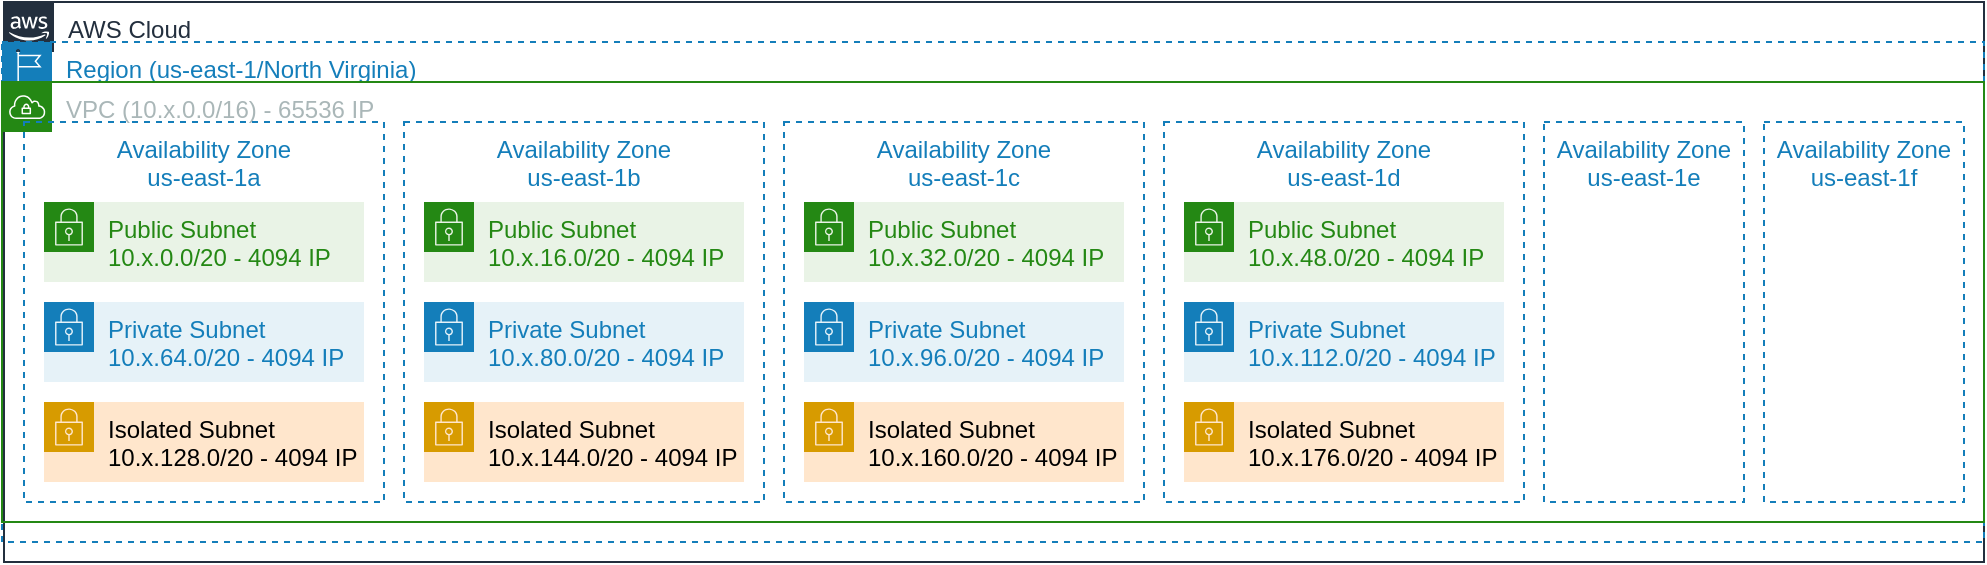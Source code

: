 <mxfile version="14.1.8" type="device" pages="8"><diagram id="d7qmPzBDWJVgibOK3cUt" name="us-east-1"><mxGraphModel dx="1010" dy="573" grid="1" gridSize="10" guides="1" tooltips="1" connect="1" arrows="1" fold="1" page="1" pageScale="1" pageWidth="827" pageHeight="1169" math="0" shadow="0"><root><mxCell id="0"/><mxCell id="1" parent="0"/><mxCell id="D9vt9pp51SJIFoKIEgu7-1" value="AWS Cloud" style="points=[[0,0],[0.25,0],[0.5,0],[0.75,0],[1,0],[1,0.25],[1,0.5],[1,0.75],[1,1],[0.75,1],[0.5,1],[0.25,1],[0,1],[0,0.75],[0,0.5],[0,0.25]];outlineConnect=0;gradientColor=none;html=1;whiteSpace=wrap;fontSize=12;fontStyle=0;shape=mxgraph.aws4.group;grIcon=mxgraph.aws4.group_aws_cloud_alt;strokeColor=#232F3E;fillColor=none;verticalAlign=top;align=left;spacingLeft=30;fontColor=#232F3E;dashed=0;" parent="1" vertex="1"><mxGeometry x="10" y="10" width="990" height="280" as="geometry"/></mxCell><object label="Region" id="D9vt9pp51SJIFoKIEgu7-10"><mxCell parent="0"/></object><mxCell id="D9vt9pp51SJIFoKIEgu7-2" value="Region (us-east-1/North Virginia)" style="points=[[0,0],[0.25,0],[0.5,0],[0.75,0],[1,0],[1,0.25],[1,0.5],[1,0.75],[1,1],[0.75,1],[0.5,1],[0.25,1],[0,1],[0,0.75],[0,0.5],[0,0.25]];outlineConnect=0;gradientColor=none;html=1;whiteSpace=wrap;fontSize=12;fontStyle=0;shape=mxgraph.aws4.group;grIcon=mxgraph.aws4.group_region;strokeColor=#147EBA;fillColor=none;verticalAlign=top;align=left;spacingLeft=30;fontColor=#147EBA;dashed=1;" parent="D9vt9pp51SJIFoKIEgu7-10" vertex="1"><mxGeometry x="9" y="30" width="991" height="250" as="geometry"/></mxCell><object label="VPC" id="D9vt9pp51SJIFoKIEgu7-11"><mxCell style="" parent="0"/></object><mxCell id="D9vt9pp51SJIFoKIEgu7-6" value="VPC (10.x.0.0/16) - 65536 IP" style="points=[[0,0],[0.25,0],[0.5,0],[0.75,0],[1,0],[1,0.25],[1,0.5],[1,0.75],[1,1],[0.75,1],[0.5,1],[0.25,1],[0,1],[0,0.75],[0,0.5],[0,0.25]];outlineConnect=0;gradientColor=none;html=1;whiteSpace=wrap;fontSize=12;fontStyle=0;shape=mxgraph.aws4.group;grIcon=mxgraph.aws4.group_vpc;strokeColor=#248814;fillColor=none;verticalAlign=top;align=left;spacingLeft=30;fontColor=#AAB7B8;dashed=0;" parent="D9vt9pp51SJIFoKIEgu7-11" vertex="1"><mxGeometry x="9" y="50" width="991" height="220" as="geometry"/></mxCell><object label="AZ" id="D9vt9pp51SJIFoKIEgu7-12"><mxCell style="" parent="0"/></object><mxCell id="D9vt9pp51SJIFoKIEgu7-4" value="Availability Zone&#xA;us-east-1b" style="fillColor=none;strokeColor=#147EBA;dashed=1;verticalAlign=top;fontStyle=0;fontColor=#147EBA;" parent="D9vt9pp51SJIFoKIEgu7-12" vertex="1"><mxGeometry x="210" y="70" width="180" height="190" as="geometry"/></mxCell><mxCell id="D9vt9pp51SJIFoKIEgu7-3" value="Availability Zone&#xA;us-east-1a" style="fillColor=none;strokeColor=#147EBA;dashed=1;verticalAlign=top;fontStyle=0;fontColor=#147EBA;" parent="D9vt9pp51SJIFoKIEgu7-12" vertex="1"><mxGeometry x="20" y="70" width="180" height="190" as="geometry"/></mxCell><mxCell id="D9vt9pp51SJIFoKIEgu7-5" value="Availability Zone&#xA;us-east-1c" style="fillColor=none;strokeColor=#147EBA;dashed=1;verticalAlign=top;fontStyle=0;fontColor=#147EBA;" parent="D9vt9pp51SJIFoKIEgu7-12" vertex="1"><mxGeometry x="400" y="70" width="180" height="190" as="geometry"/></mxCell><mxCell id="D9vt9pp51SJIFoKIEgu7-19" value="Availability Zone&#xA;us-east-1e" style="fillColor=none;strokeColor=#147EBA;dashed=1;verticalAlign=top;fontStyle=0;fontColor=#147EBA;" parent="D9vt9pp51SJIFoKIEgu7-12" vertex="1"><mxGeometry x="780" y="70" width="100" height="190" as="geometry"/></mxCell><mxCell id="D9vt9pp51SJIFoKIEgu7-20" value="Availability Zone&#xA;us-east-1d" style="fillColor=none;strokeColor=#147EBA;dashed=1;verticalAlign=top;fontStyle=0;fontColor=#147EBA;" parent="D9vt9pp51SJIFoKIEgu7-12" vertex="1"><mxGeometry x="590" y="70" width="180" height="190" as="geometry"/></mxCell><mxCell id="D9vt9pp51SJIFoKIEgu7-21" value="Availability Zone&#xA;us-east-1f" style="fillColor=none;strokeColor=#147EBA;dashed=1;verticalAlign=top;fontStyle=0;fontColor=#147EBA;" parent="D9vt9pp51SJIFoKIEgu7-12" vertex="1"><mxGeometry x="890" y="70" width="100" height="190" as="geometry"/></mxCell><object label="Public Subnet" id="D9vt9pp51SJIFoKIEgu7-13"><mxCell parent="0"/></object><mxCell id="D9vt9pp51SJIFoKIEgu7-7" value="Public Subnet&lt;br&gt;10.x.48.0/20 - 4094 IP" style="points=[[0,0],[0.25,0],[0.5,0],[0.75,0],[1,0],[1,0.25],[1,0.5],[1,0.75],[1,1],[0.75,1],[0.5,1],[0.25,1],[0,1],[0,0.75],[0,0.5],[0,0.25]];outlineConnect=0;gradientColor=none;html=1;whiteSpace=wrap;fontSize=12;fontStyle=0;shape=mxgraph.aws4.group;grIcon=mxgraph.aws4.group_security_group;grStroke=0;strokeColor=#248814;fillColor=#E9F3E6;verticalAlign=top;align=left;spacingLeft=30;fontColor=#248814;dashed=0;" parent="D9vt9pp51SJIFoKIEgu7-13" vertex="1"><mxGeometry x="600" y="110" width="160" height="40" as="geometry"/></mxCell><mxCell id="D9vt9pp51SJIFoKIEgu7-18" value="Public Subnet&lt;br&gt;10.x.32.0/20 - 4094 IP" style="points=[[0,0],[0.25,0],[0.5,0],[0.75,0],[1,0],[1,0.25],[1,0.5],[1,0.75],[1,1],[0.75,1],[0.5,1],[0.25,1],[0,1],[0,0.75],[0,0.5],[0,0.25]];outlineConnect=0;gradientColor=none;html=1;whiteSpace=wrap;fontSize=12;fontStyle=0;shape=mxgraph.aws4.group;grIcon=mxgraph.aws4.group_security_group;grStroke=0;strokeColor=#248814;fillColor=#E9F3E6;verticalAlign=top;align=left;spacingLeft=30;fontColor=#248814;dashed=0;" parent="D9vt9pp51SJIFoKIEgu7-13" vertex="1"><mxGeometry x="410" y="110" width="160" height="40" as="geometry"/></mxCell><mxCell id="D9vt9pp51SJIFoKIEgu7-17" value="Public Subnet&lt;br&gt;10.x.16.0/20 - 4094 IP" style="points=[[0,0],[0.25,0],[0.5,0],[0.75,0],[1,0],[1,0.25],[1,0.5],[1,0.75],[1,1],[0.75,1],[0.5,1],[0.25,1],[0,1],[0,0.75],[0,0.5],[0,0.25]];outlineConnect=0;gradientColor=none;html=1;whiteSpace=wrap;fontSize=12;fontStyle=0;shape=mxgraph.aws4.group;grIcon=mxgraph.aws4.group_security_group;grStroke=0;strokeColor=#248814;fillColor=#E9F3E6;verticalAlign=top;align=left;spacingLeft=30;fontColor=#248814;dashed=0;" parent="D9vt9pp51SJIFoKIEgu7-13" vertex="1"><mxGeometry x="220" y="110" width="160" height="40" as="geometry"/></mxCell><mxCell id="D9vt9pp51SJIFoKIEgu7-16" value="Public Subnet&lt;br&gt;10.x.0.0/20 - 4094 IP" style="points=[[0,0],[0.25,0],[0.5,0],[0.75,0],[1,0],[1,0.25],[1,0.5],[1,0.75],[1,1],[0.75,1],[0.5,1],[0.25,1],[0,1],[0,0.75],[0,0.5],[0,0.25]];outlineConnect=0;gradientColor=none;html=1;whiteSpace=wrap;fontSize=12;fontStyle=0;shape=mxgraph.aws4.group;grIcon=mxgraph.aws4.group_security_group;grStroke=0;strokeColor=#248814;fillColor=#E9F3E6;verticalAlign=top;align=left;spacingLeft=30;fontColor=#248814;dashed=0;" parent="D9vt9pp51SJIFoKIEgu7-13" vertex="1"><mxGeometry x="30" y="110" width="160" height="40" as="geometry"/></mxCell><object label="Private Subnet" id="D9vt9pp51SJIFoKIEgu7-14"><mxCell parent="0"/></object><mxCell id="D9vt9pp51SJIFoKIEgu7-8" value="Private Subnet&lt;br&gt;10.x.64.0/20 - 4094 IP" style="points=[[0,0],[0.25,0],[0.5,0],[0.75,0],[1,0],[1,0.25],[1,0.5],[1,0.75],[1,1],[0.75,1],[0.5,1],[0.25,1],[0,1],[0,0.75],[0,0.5],[0,0.25]];outlineConnect=0;gradientColor=none;html=1;whiteSpace=wrap;fontSize=12;fontStyle=0;shape=mxgraph.aws4.group;grIcon=mxgraph.aws4.group_security_group;grStroke=0;strokeColor=#147EBA;fillColor=#E6F2F8;verticalAlign=top;align=left;spacingLeft=30;fontColor=#147EBA;dashed=0;" parent="D9vt9pp51SJIFoKIEgu7-14" vertex="1"><mxGeometry x="30" y="160" width="160" height="40" as="geometry"/></mxCell><mxCell id="D9vt9pp51SJIFoKIEgu7-23" value="Private Subnet&lt;br&gt;10.x.80.0/20 - 4094 IP" style="points=[[0,0],[0.25,0],[0.5,0],[0.75,0],[1,0],[1,0.25],[1,0.5],[1,0.75],[1,1],[0.75,1],[0.5,1],[0.25,1],[0,1],[0,0.75],[0,0.5],[0,0.25]];outlineConnect=0;gradientColor=none;html=1;whiteSpace=wrap;fontSize=12;fontStyle=0;shape=mxgraph.aws4.group;grIcon=mxgraph.aws4.group_security_group;grStroke=0;strokeColor=#147EBA;fillColor=#E6F2F8;verticalAlign=top;align=left;spacingLeft=30;fontColor=#147EBA;dashed=0;" parent="D9vt9pp51SJIFoKIEgu7-14" vertex="1"><mxGeometry x="220" y="160" width="160" height="40" as="geometry"/></mxCell><mxCell id="D9vt9pp51SJIFoKIEgu7-24" value="Private Subnet&lt;br&gt;10.x.96.0/20 - 4094 IP" style="points=[[0,0],[0.25,0],[0.5,0],[0.75,0],[1,0],[1,0.25],[1,0.5],[1,0.75],[1,1],[0.75,1],[0.5,1],[0.25,1],[0,1],[0,0.75],[0,0.5],[0,0.25]];outlineConnect=0;gradientColor=none;html=1;whiteSpace=wrap;fontSize=12;fontStyle=0;shape=mxgraph.aws4.group;grIcon=mxgraph.aws4.group_security_group;grStroke=0;strokeColor=#147EBA;fillColor=#E6F2F8;verticalAlign=top;align=left;spacingLeft=30;fontColor=#147EBA;dashed=0;" parent="D9vt9pp51SJIFoKIEgu7-14" vertex="1"><mxGeometry x="410" y="160" width="160" height="40" as="geometry"/></mxCell><mxCell id="D9vt9pp51SJIFoKIEgu7-25" value="Private Subnet&lt;br&gt;10.x.112.0/20 - 4094 IP" style="points=[[0,0],[0.25,0],[0.5,0],[0.75,0],[1,0],[1,0.25],[1,0.5],[1,0.75],[1,1],[0.75,1],[0.5,1],[0.25,1],[0,1],[0,0.75],[0,0.5],[0,0.25]];outlineConnect=0;gradientColor=none;html=1;whiteSpace=wrap;fontSize=12;fontStyle=0;shape=mxgraph.aws4.group;grIcon=mxgraph.aws4.group_security_group;grStroke=0;strokeColor=#147EBA;fillColor=#E6F2F8;verticalAlign=top;align=left;spacingLeft=30;fontColor=#147EBA;dashed=0;" parent="D9vt9pp51SJIFoKIEgu7-14" vertex="1"><mxGeometry x="600" y="160" width="160" height="40" as="geometry"/></mxCell><object label="Isolated Subnet" id="D9vt9pp51SJIFoKIEgu7-15"><mxCell parent="0"/></object><mxCell id="D9vt9pp51SJIFoKIEgu7-9" value="Isolated Subnet&lt;br&gt;10.x.128.0/20 - 4094 IP" style="points=[[0,0],[0.25,0],[0.5,0],[0.75,0],[1,0],[1,0.25],[1,0.5],[1,0.75],[1,1],[0.75,1],[0.5,1],[0.25,1],[0,1],[0,0.75],[0,0.5],[0,0.25]];outlineConnect=0;html=1;whiteSpace=wrap;fontSize=12;fontStyle=0;shape=mxgraph.aws4.group;grIcon=mxgraph.aws4.group_security_group;grStroke=0;strokeColor=#d79b00;fillColor=#ffe6cc;verticalAlign=top;align=left;spacingLeft=30;dashed=0;" parent="D9vt9pp51SJIFoKIEgu7-15" vertex="1"><mxGeometry x="30" y="210" width="160" height="40" as="geometry"/></mxCell><mxCell id="D9vt9pp51SJIFoKIEgu7-26" value="Isolated Subnet&lt;br&gt;10.x.144.0/20 - 4094 IP" style="points=[[0,0],[0.25,0],[0.5,0],[0.75,0],[1,0],[1,0.25],[1,0.5],[1,0.75],[1,1],[0.75,1],[0.5,1],[0.25,1],[0,1],[0,0.75],[0,0.5],[0,0.25]];outlineConnect=0;html=1;whiteSpace=wrap;fontSize=12;fontStyle=0;shape=mxgraph.aws4.group;grIcon=mxgraph.aws4.group_security_group;grStroke=0;strokeColor=#d79b00;fillColor=#ffe6cc;verticalAlign=top;align=left;spacingLeft=30;dashed=0;" parent="D9vt9pp51SJIFoKIEgu7-15" vertex="1"><mxGeometry x="220" y="210" width="160" height="40" as="geometry"/></mxCell><mxCell id="D9vt9pp51SJIFoKIEgu7-27" value="Isolated Subnet&lt;br&gt;10.x.160.0/20 - 4094 IP" style="points=[[0,0],[0.25,0],[0.5,0],[0.75,0],[1,0],[1,0.25],[1,0.5],[1,0.75],[1,1],[0.75,1],[0.5,1],[0.25,1],[0,1],[0,0.75],[0,0.5],[0,0.25]];outlineConnect=0;html=1;whiteSpace=wrap;fontSize=12;fontStyle=0;shape=mxgraph.aws4.group;grIcon=mxgraph.aws4.group_security_group;grStroke=0;strokeColor=#d79b00;fillColor=#ffe6cc;verticalAlign=top;align=left;spacingLeft=30;dashed=0;" parent="D9vt9pp51SJIFoKIEgu7-15" vertex="1"><mxGeometry x="410" y="210" width="160" height="40" as="geometry"/></mxCell><mxCell id="D9vt9pp51SJIFoKIEgu7-28" value="Isolated Subnet&lt;br&gt;10.x.176.0/20 - 4094 IP" style="points=[[0,0],[0.25,0],[0.5,0],[0.75,0],[1,0],[1,0.25],[1,0.5],[1,0.75],[1,1],[0.75,1],[0.5,1],[0.25,1],[0,1],[0,0.75],[0,0.5],[0,0.25]];outlineConnect=0;html=1;whiteSpace=wrap;fontSize=12;fontStyle=0;shape=mxgraph.aws4.group;grIcon=mxgraph.aws4.group_security_group;grStroke=0;strokeColor=#d79b00;fillColor=#ffe6cc;verticalAlign=top;align=left;spacingLeft=30;dashed=0;" parent="D9vt9pp51SJIFoKIEgu7-15" vertex="1"><mxGeometry x="600" y="210" width="160" height="40" as="geometry"/></mxCell></root></mxGraphModel></diagram><diagram name="us-east-1-alt" id="bD8Pnkc3Hg_vXzrJf07Z"><mxGraphModel dx="1123" dy="573" grid="1" gridSize="10" guides="1" tooltips="1" connect="1" arrows="1" fold="1" page="1" pageScale="1" pageWidth="827" pageHeight="1169" math="0" shadow="0"><root><mxCell id="TeZe73JJvmtrUDalKiPz-0"/><mxCell id="TeZe73JJvmtrUDalKiPz-1" parent="TeZe73JJvmtrUDalKiPz-0"/><mxCell id="TeZe73JJvmtrUDalKiPz-2" value="AWS Cloud" style="points=[[0,0],[0.25,0],[0.5,0],[0.75,0],[1,0],[1,0.25],[1,0.5],[1,0.75],[1,1],[0.75,1],[0.5,1],[0.25,1],[0,1],[0,0.75],[0,0.5],[0,0.25]];outlineConnect=0;gradientColor=none;html=1;whiteSpace=wrap;fontSize=12;fontStyle=0;shape=mxgraph.aws4.group;grIcon=mxgraph.aws4.group_aws_cloud_alt;strokeColor=#232F3E;fillColor=none;verticalAlign=top;align=left;spacingLeft=30;fontColor=#232F3E;dashed=0;" vertex="1" parent="TeZe73JJvmtrUDalKiPz-1"><mxGeometry x="10" y="10" width="990" height="320" as="geometry"/></mxCell><object label="Region" id="TeZe73JJvmtrUDalKiPz-3"><mxCell parent="TeZe73JJvmtrUDalKiPz-0"/></object><mxCell id="TeZe73JJvmtrUDalKiPz-4" value="Region (us-east-1/North Virginia)" style="points=[[0,0],[0.25,0],[0.5,0],[0.75,0],[1,0],[1,0.25],[1,0.5],[1,0.75],[1,1],[0.75,1],[0.5,1],[0.25,1],[0,1],[0,0.75],[0,0.5],[0,0.25]];outlineConnect=0;gradientColor=none;html=1;whiteSpace=wrap;fontSize=12;fontStyle=0;shape=mxgraph.aws4.group;grIcon=mxgraph.aws4.group_region;strokeColor=#147EBA;fillColor=none;verticalAlign=top;align=left;spacingLeft=30;fontColor=#147EBA;dashed=1;" vertex="1" parent="TeZe73JJvmtrUDalKiPz-3"><mxGeometry x="9" y="30" width="991" height="290" as="geometry"/></mxCell><object label="VPC" id="TeZe73JJvmtrUDalKiPz-5"><mxCell style="" parent="TeZe73JJvmtrUDalKiPz-0"/></object><mxCell id="TeZe73JJvmtrUDalKiPz-6" value="VPC (10.x.0.0/16) - 65536 IP" style="points=[[0,0],[0.25,0],[0.5,0],[0.75,0],[1,0],[1,0.25],[1,0.5],[1,0.75],[1,1],[0.75,1],[0.5,1],[0.25,1],[0,1],[0,0.75],[0,0.5],[0,0.25]];outlineConnect=0;gradientColor=none;html=1;whiteSpace=wrap;fontSize=12;fontStyle=0;shape=mxgraph.aws4.group;grIcon=mxgraph.aws4.group_vpc;strokeColor=#248814;fillColor=none;verticalAlign=top;align=left;spacingLeft=30;fontColor=#AAB7B8;dashed=0;" vertex="1" parent="TeZe73JJvmtrUDalKiPz-5"><mxGeometry x="9" y="50" width="991" height="260" as="geometry"/></mxCell><object label="AZ" id="TeZe73JJvmtrUDalKiPz-7"><mxCell style="" parent="TeZe73JJvmtrUDalKiPz-0"/></object><mxCell id="TeZe73JJvmtrUDalKiPz-8" value="Availability Zone&#xA;us-east-1b" style="fillColor=none;strokeColor=#147EBA;dashed=1;verticalAlign=top;fontStyle=0;fontColor=#147EBA;" vertex="1" parent="TeZe73JJvmtrUDalKiPz-7"><mxGeometry x="210" y="70" width="180" height="230" as="geometry"/></mxCell><mxCell id="TeZe73JJvmtrUDalKiPz-9" value="Availability Zone&#xA;us-east-1a" style="fillColor=none;strokeColor=#147EBA;dashed=1;verticalAlign=top;fontStyle=0;fontColor=#147EBA;" vertex="1" parent="TeZe73JJvmtrUDalKiPz-7"><mxGeometry x="20" y="70" width="180" height="230" as="geometry"/></mxCell><mxCell id="TeZe73JJvmtrUDalKiPz-10" value="Availability Zone&#xA;us-east-1c" style="fillColor=none;strokeColor=#147EBA;dashed=1;verticalAlign=top;fontStyle=0;fontColor=#147EBA;" vertex="1" parent="TeZe73JJvmtrUDalKiPz-7"><mxGeometry x="400" y="70" width="180" height="230" as="geometry"/></mxCell><mxCell id="TeZe73JJvmtrUDalKiPz-11" value="Availability Zone&#xA;us-east-1e" style="fillColor=none;strokeColor=#147EBA;dashed=1;verticalAlign=top;fontStyle=0;fontColor=#147EBA;" vertex="1" parent="TeZe73JJvmtrUDalKiPz-7"><mxGeometry x="780" y="70" width="100" height="230" as="geometry"/></mxCell><mxCell id="TeZe73JJvmtrUDalKiPz-12" value="Availability Zone&#xA;us-east-1d" style="fillColor=none;strokeColor=#147EBA;dashed=1;verticalAlign=top;fontStyle=0;fontColor=#147EBA;" vertex="1" parent="TeZe73JJvmtrUDalKiPz-7"><mxGeometry x="590" y="70" width="180" height="230" as="geometry"/></mxCell><mxCell id="TeZe73JJvmtrUDalKiPz-13" value="Availability Zone&#xA;us-east-1f" style="fillColor=none;strokeColor=#147EBA;dashed=1;verticalAlign=top;fontStyle=0;fontColor=#147EBA;" vertex="1" parent="TeZe73JJvmtrUDalKiPz-7"><mxGeometry x="890" y="70" width="100" height="230" as="geometry"/></mxCell><object label="Public Subnet" id="TeZe73JJvmtrUDalKiPz-14"><mxCell parent="TeZe73JJvmtrUDalKiPz-0"/></object><mxCell id="TeZe73JJvmtrUDalKiPz-15" value="Public Subnet&lt;br&gt;10.x.48.0/20 - 4094 IP" style="points=[[0,0],[0.25,0],[0.5,0],[0.75,0],[1,0],[1,0.25],[1,0.5],[1,0.75],[1,1],[0.75,1],[0.5,1],[0.25,1],[0,1],[0,0.75],[0,0.5],[0,0.25]];outlineConnect=0;gradientColor=none;html=1;whiteSpace=wrap;fontSize=12;fontStyle=0;shape=mxgraph.aws4.group;grIcon=mxgraph.aws4.group_security_group;grStroke=0;strokeColor=#248814;fillColor=#E9F3E6;verticalAlign=top;align=left;spacingLeft=30;fontColor=#248814;dashed=0;" vertex="1" parent="TeZe73JJvmtrUDalKiPz-14"><mxGeometry x="600" y="110" width="160" height="40" as="geometry"/></mxCell><mxCell id="TeZe73JJvmtrUDalKiPz-16" value="Public Subnet&lt;br&gt;10.x.32.0/20 - 4094 IP" style="points=[[0,0],[0.25,0],[0.5,0],[0.75,0],[1,0],[1,0.25],[1,0.5],[1,0.75],[1,1],[0.75,1],[0.5,1],[0.25,1],[0,1],[0,0.75],[0,0.5],[0,0.25]];outlineConnect=0;gradientColor=none;html=1;whiteSpace=wrap;fontSize=12;fontStyle=0;shape=mxgraph.aws4.group;grIcon=mxgraph.aws4.group_security_group;grStroke=0;strokeColor=#248814;fillColor=#E9F3E6;verticalAlign=top;align=left;spacingLeft=30;fontColor=#248814;dashed=0;" vertex="1" parent="TeZe73JJvmtrUDalKiPz-14"><mxGeometry x="410" y="110" width="160" height="40" as="geometry"/></mxCell><mxCell id="TeZe73JJvmtrUDalKiPz-17" value="Public Subnet&lt;br&gt;10.x.16.0/20 - 4094 IP" style="points=[[0,0],[0.25,0],[0.5,0],[0.75,0],[1,0],[1,0.25],[1,0.5],[1,0.75],[1,1],[0.75,1],[0.5,1],[0.25,1],[0,1],[0,0.75],[0,0.5],[0,0.25]];outlineConnect=0;gradientColor=none;html=1;whiteSpace=wrap;fontSize=12;fontStyle=0;shape=mxgraph.aws4.group;grIcon=mxgraph.aws4.group_security_group;grStroke=0;strokeColor=#248814;fillColor=#E9F3E6;verticalAlign=top;align=left;spacingLeft=30;fontColor=#248814;dashed=0;" vertex="1" parent="TeZe73JJvmtrUDalKiPz-14"><mxGeometry x="220" y="110" width="160" height="40" as="geometry"/></mxCell><mxCell id="TeZe73JJvmtrUDalKiPz-18" value="Public Subnet&lt;br&gt;10.x.0.0/20 - 4094 IP" style="points=[[0,0],[0.25,0],[0.5,0],[0.75,0],[1,0],[1,0.25],[1,0.5],[1,0.75],[1,1],[0.75,1],[0.5,1],[0.25,1],[0,1],[0,0.75],[0,0.5],[0,0.25]];outlineConnect=0;gradientColor=none;html=1;whiteSpace=wrap;fontSize=12;fontStyle=0;shape=mxgraph.aws4.group;grIcon=mxgraph.aws4.group_security_group;grStroke=0;strokeColor=#248814;fillColor=#E9F3E6;verticalAlign=top;align=left;spacingLeft=30;fontColor=#248814;dashed=0;" vertex="1" parent="TeZe73JJvmtrUDalKiPz-14"><mxGeometry x="30" y="110" width="160" height="40" as="geometry"/></mxCell><object label="Private Subnet" id="TeZe73JJvmtrUDalKiPz-19"><mxCell parent="TeZe73JJvmtrUDalKiPz-0"/></object><mxCell id="TeZe73JJvmtrUDalKiPz-20" value="Private Subnet&lt;br&gt;10.x.64.0/19 - 8090 IP" style="points=[[0,0],[0.25,0],[0.5,0],[0.75,0],[1,0],[1,0.25],[1,0.5],[1,0.75],[1,1],[0.75,1],[0.5,1],[0.25,1],[0,1],[0,0.75],[0,0.5],[0,0.25]];outlineConnect=0;gradientColor=none;html=1;whiteSpace=wrap;fontSize=12;fontStyle=0;shape=mxgraph.aws4.group;grIcon=mxgraph.aws4.group_security_group;grStroke=0;strokeColor=#147EBA;fillColor=#E6F2F8;verticalAlign=top;align=left;spacingLeft=30;fontColor=#147EBA;dashed=0;" vertex="1" parent="TeZe73JJvmtrUDalKiPz-19"><mxGeometry x="30" y="160" width="160" height="80" as="geometry"/></mxCell><mxCell id="TeZe73JJvmtrUDalKiPz-21" value="Private Subnet&lt;br&gt;10.x.96.0/19 - 8090 IP" style="points=[[0,0],[0.25,0],[0.5,0],[0.75,0],[1,0],[1,0.25],[1,0.5],[1,0.75],[1,1],[0.75,1],[0.5,1],[0.25,1],[0,1],[0,0.75],[0,0.5],[0,0.25]];outlineConnect=0;gradientColor=none;html=1;whiteSpace=wrap;fontSize=12;fontStyle=0;shape=mxgraph.aws4.group;grIcon=mxgraph.aws4.group_security_group;grStroke=0;strokeColor=#147EBA;fillColor=#E6F2F8;verticalAlign=top;align=left;spacingLeft=30;fontColor=#147EBA;dashed=0;" vertex="1" parent="TeZe73JJvmtrUDalKiPz-19"><mxGeometry x="220" y="160" width="160" height="80" as="geometry"/></mxCell><mxCell id="TeZe73JJvmtrUDalKiPz-22" value="Private Subnet&lt;br&gt;10.x.128.0/19 - 8090 IP" style="points=[[0,0],[0.25,0],[0.5,0],[0.75,0],[1,0],[1,0.25],[1,0.5],[1,0.75],[1,1],[0.75,1],[0.5,1],[0.25,1],[0,1],[0,0.75],[0,0.5],[0,0.25]];outlineConnect=0;gradientColor=none;html=1;whiteSpace=wrap;fontSize=12;fontStyle=0;shape=mxgraph.aws4.group;grIcon=mxgraph.aws4.group_security_group;grStroke=0;strokeColor=#147EBA;fillColor=#E6F2F8;verticalAlign=top;align=left;spacingLeft=30;fontColor=#147EBA;dashed=0;" vertex="1" parent="TeZe73JJvmtrUDalKiPz-19"><mxGeometry x="410" y="160" width="160" height="80" as="geometry"/></mxCell><mxCell id="TeZe73JJvmtrUDalKiPz-23" value="Private Subnet&lt;br&gt;10.x.160.0/19 - 8090 IP" style="points=[[0,0],[0.25,0],[0.5,0],[0.75,0],[1,0],[1,0.25],[1,0.5],[1,0.75],[1,1],[0.75,1],[0.5,1],[0.25,1],[0,1],[0,0.75],[0,0.5],[0,0.25]];outlineConnect=0;gradientColor=none;html=1;whiteSpace=wrap;fontSize=12;fontStyle=0;shape=mxgraph.aws4.group;grIcon=mxgraph.aws4.group_security_group;grStroke=0;strokeColor=#147EBA;fillColor=#E6F2F8;verticalAlign=top;align=left;spacingLeft=30;fontColor=#147EBA;dashed=0;" vertex="1" parent="TeZe73JJvmtrUDalKiPz-19"><mxGeometry x="600" y="160" width="160" height="80" as="geometry"/></mxCell><object label="Isolated Subnet" id="TeZe73JJvmtrUDalKiPz-24"><mxCell parent="TeZe73JJvmtrUDalKiPz-0"/></object><mxCell id="TeZe73JJvmtrUDalKiPz-25" value="Isolated Subnet&lt;br&gt;10.x.192.0/20 - 4094 IP" style="points=[[0,0],[0.25,0],[0.5,0],[0.75,0],[1,0],[1,0.25],[1,0.5],[1,0.75],[1,1],[0.75,1],[0.5,1],[0.25,1],[0,1],[0,0.75],[0,0.5],[0,0.25]];outlineConnect=0;html=1;whiteSpace=wrap;fontSize=12;fontStyle=0;shape=mxgraph.aws4.group;grIcon=mxgraph.aws4.group_security_group;grStroke=0;strokeColor=#d79b00;fillColor=#ffe6cc;verticalAlign=top;align=left;spacingLeft=30;dashed=0;" vertex="1" parent="TeZe73JJvmtrUDalKiPz-24"><mxGeometry x="30" y="250" width="160" height="40" as="geometry"/></mxCell><mxCell id="TeZe73JJvmtrUDalKiPz-26" value="Isolated Subnet&lt;br&gt;10.x.208.0/20 - 4094 IP" style="points=[[0,0],[0.25,0],[0.5,0],[0.75,0],[1,0],[1,0.25],[1,0.5],[1,0.75],[1,1],[0.75,1],[0.5,1],[0.25,1],[0,1],[0,0.75],[0,0.5],[0,0.25]];outlineConnect=0;html=1;whiteSpace=wrap;fontSize=12;fontStyle=0;shape=mxgraph.aws4.group;grIcon=mxgraph.aws4.group_security_group;grStroke=0;strokeColor=#d79b00;fillColor=#ffe6cc;verticalAlign=top;align=left;spacingLeft=30;dashed=0;" vertex="1" parent="TeZe73JJvmtrUDalKiPz-24"><mxGeometry x="220" y="250" width="160" height="40" as="geometry"/></mxCell><mxCell id="TeZe73JJvmtrUDalKiPz-27" value="Isolated Subnet&lt;br&gt;10.x.224.0/20 - 4094 IP" style="points=[[0,0],[0.25,0],[0.5,0],[0.75,0],[1,0],[1,0.25],[1,0.5],[1,0.75],[1,1],[0.75,1],[0.5,1],[0.25,1],[0,1],[0,0.75],[0,0.5],[0,0.25]];outlineConnect=0;html=1;whiteSpace=wrap;fontSize=12;fontStyle=0;shape=mxgraph.aws4.group;grIcon=mxgraph.aws4.group_security_group;grStroke=0;strokeColor=#d79b00;fillColor=#ffe6cc;verticalAlign=top;align=left;spacingLeft=30;dashed=0;" vertex="1" parent="TeZe73JJvmtrUDalKiPz-24"><mxGeometry x="410" y="250" width="160" height="40" as="geometry"/></mxCell><mxCell id="TeZe73JJvmtrUDalKiPz-28" value="Isolated Subnet&lt;br&gt;10.x.240.0/20 - 4094 IP" style="points=[[0,0],[0.25,0],[0.5,0],[0.75,0],[1,0],[1,0.25],[1,0.5],[1,0.75],[1,1],[0.75,1],[0.5,1],[0.25,1],[0,1],[0,0.75],[0,0.5],[0,0.25]];outlineConnect=0;html=1;whiteSpace=wrap;fontSize=12;fontStyle=0;shape=mxgraph.aws4.group;grIcon=mxgraph.aws4.group_security_group;grStroke=0;strokeColor=#d79b00;fillColor=#ffe6cc;verticalAlign=top;align=left;spacingLeft=30;dashed=0;" vertex="1" parent="TeZe73JJvmtrUDalKiPz-24"><mxGeometry x="600" y="250" width="160" height="40" as="geometry"/></mxCell></root></mxGraphModel></diagram><diagram name="ap-southeast-2-alt" id="g4yf_AVLRpBTI4Ixrlpz"><mxGraphModel dx="1123" dy="573" grid="1" gridSize="10" guides="1" tooltips="1" connect="1" arrows="1" fold="1" page="1" pageScale="1" pageWidth="827" pageHeight="1169" math="0" shadow="0"><root><mxCell id="aTpzOBwAyoGTa4sQ61vX-0"/><mxCell id="aTpzOBwAyoGTa4sQ61vX-1" parent="aTpzOBwAyoGTa4sQ61vX-0"/><object label="Region" id="aTpzOBwAyoGTa4sQ61vX-2"><mxCell parent="aTpzOBwAyoGTa4sQ61vX-0"/></object><object label="VPC" id="aTpzOBwAyoGTa4sQ61vX-3"><mxCell style="" parent="aTpzOBwAyoGTa4sQ61vX-0"/></object><object label="AZ" id="aTpzOBwAyoGTa4sQ61vX-4"><mxCell style="" parent="aTpzOBwAyoGTa4sQ61vX-0"/></object><mxCell id="aTpzOBwAyoGTa4sQ61vX-5" value="AWS Cloud" style="points=[[0,0],[0.25,0],[0.5,0],[0.75,0],[1,0],[1,0.25],[1,0.5],[1,0.75],[1,1],[0.75,1],[0.5,1],[0.25,1],[0,1],[0,0.75],[0,0.5],[0,0.25]];outlineConnect=0;gradientColor=none;html=1;whiteSpace=wrap;fontSize=12;fontStyle=0;shape=mxgraph.aws4.group;grIcon=mxgraph.aws4.group_aws_cloud_alt;strokeColor=#232F3E;fillColor=none;verticalAlign=top;align=left;spacingLeft=30;fontColor=#232F3E;dashed=0;" vertex="1" parent="aTpzOBwAyoGTa4sQ61vX-4"><mxGeometry x="11" y="10" width="579" height="320" as="geometry"/></mxCell><mxCell id="aTpzOBwAyoGTa4sQ61vX-6" value="Region (ap-southeast-2/Sydney)" style="points=[[0,0],[0.25,0],[0.5,0],[0.75,0],[1,0],[1,0.25],[1,0.5],[1,0.75],[1,1],[0.75,1],[0.5,1],[0.25,1],[0,1],[0,0.75],[0,0.5],[0,0.25]];outlineConnect=0;gradientColor=none;html=1;whiteSpace=wrap;fontSize=12;fontStyle=0;shape=mxgraph.aws4.group;grIcon=mxgraph.aws4.group_region;strokeColor=#147EBA;fillColor=none;verticalAlign=top;align=left;spacingLeft=30;fontColor=#147EBA;dashed=1;" vertex="1" parent="aTpzOBwAyoGTa4sQ61vX-4"><mxGeometry x="10" y="30" width="580" height="290" as="geometry"/></mxCell><mxCell id="aTpzOBwAyoGTa4sQ61vX-7" value="VPC (10.x.0.0/16) - 65536 IP" style="points=[[0,0],[0.25,0],[0.5,0],[0.75,0],[1,0],[1,0.25],[1,0.5],[1,0.75],[1,1],[0.75,1],[0.5,1],[0.25,1],[0,1],[0,0.75],[0,0.5],[0,0.25]];outlineConnect=0;gradientColor=none;html=1;whiteSpace=wrap;fontSize=12;fontStyle=0;shape=mxgraph.aws4.group;grIcon=mxgraph.aws4.group_vpc;strokeColor=#248814;fillColor=none;verticalAlign=top;align=left;spacingLeft=30;fontColor=#AAB7B8;dashed=0;" vertex="1" parent="aTpzOBwAyoGTa4sQ61vX-4"><mxGeometry x="10" y="50" width="580" height="260" as="geometry"/></mxCell><mxCell id="aTpzOBwAyoGTa4sQ61vX-8" value="Availability Zone&#xA;ap-southeast-2b" style="fillColor=none;strokeColor=#147EBA;dashed=1;verticalAlign=top;fontStyle=0;fontColor=#147EBA;" vertex="1" parent="aTpzOBwAyoGTa4sQ61vX-4"><mxGeometry x="211" y="70" width="180" height="230" as="geometry"/></mxCell><mxCell id="aTpzOBwAyoGTa4sQ61vX-9" value="Availability Zone&#xA;ap-southeast-2a" style="fillColor=none;strokeColor=#147EBA;dashed=1;verticalAlign=top;fontStyle=0;fontColor=#147EBA;" vertex="1" parent="aTpzOBwAyoGTa4sQ61vX-4"><mxGeometry x="21" y="70" width="180" height="230" as="geometry"/></mxCell><mxCell id="aTpzOBwAyoGTa4sQ61vX-10" value="Availability Zone&#xA;ap-southeast-2c" style="fillColor=none;strokeColor=#147EBA;dashed=1;verticalAlign=top;fontStyle=0;fontColor=#147EBA;" vertex="1" parent="aTpzOBwAyoGTa4sQ61vX-4"><mxGeometry x="401" y="70" width="180" height="230" as="geometry"/></mxCell><mxCell id="aTpzOBwAyoGTa4sQ61vX-11" value="Public Subnet&lt;br&gt;10.x.32.0/20 - 4094 IP" style="points=[[0,0],[0.25,0],[0.5,0],[0.75,0],[1,0],[1,0.25],[1,0.5],[1,0.75],[1,1],[0.75,1],[0.5,1],[0.25,1],[0,1],[0,0.75],[0,0.5],[0,0.25]];outlineConnect=0;gradientColor=none;html=1;whiteSpace=wrap;fontSize=12;fontStyle=0;shape=mxgraph.aws4.group;grIcon=mxgraph.aws4.group_security_group;grStroke=0;strokeColor=#248814;fillColor=#E9F3E6;verticalAlign=top;align=left;spacingLeft=30;fontColor=#248814;dashed=0;" vertex="1" parent="aTpzOBwAyoGTa4sQ61vX-4"><mxGeometry x="411" y="110" width="160" height="40" as="geometry"/></mxCell><mxCell id="aTpzOBwAyoGTa4sQ61vX-12" value="Public Subnet&lt;br&gt;10.x.16.0/20 - 4094 IP" style="points=[[0,0],[0.25,0],[0.5,0],[0.75,0],[1,0],[1,0.25],[1,0.5],[1,0.75],[1,1],[0.75,1],[0.5,1],[0.25,1],[0,1],[0,0.75],[0,0.5],[0,0.25]];outlineConnect=0;gradientColor=none;html=1;whiteSpace=wrap;fontSize=12;fontStyle=0;shape=mxgraph.aws4.group;grIcon=mxgraph.aws4.group_security_group;grStroke=0;strokeColor=#248814;fillColor=#E9F3E6;verticalAlign=top;align=left;spacingLeft=30;fontColor=#248814;dashed=0;" vertex="1" parent="aTpzOBwAyoGTa4sQ61vX-4"><mxGeometry x="221" y="110" width="160" height="40" as="geometry"/></mxCell><mxCell id="aTpzOBwAyoGTa4sQ61vX-13" value="Public Subnet&lt;br&gt;10.x.0.0/20 - 4094 IP" style="points=[[0,0],[0.25,0],[0.5,0],[0.75,0],[1,0],[1,0.25],[1,0.5],[1,0.75],[1,1],[0.75,1],[0.5,1],[0.25,1],[0,1],[0,0.75],[0,0.5],[0,0.25]];outlineConnect=0;gradientColor=none;html=1;whiteSpace=wrap;fontSize=12;fontStyle=0;shape=mxgraph.aws4.group;grIcon=mxgraph.aws4.group_security_group;grStroke=0;strokeColor=#248814;fillColor=#E9F3E6;verticalAlign=top;align=left;spacingLeft=30;fontColor=#248814;dashed=0;" vertex="1" parent="aTpzOBwAyoGTa4sQ61vX-4"><mxGeometry x="31" y="110" width="160" height="40" as="geometry"/></mxCell><mxCell id="aTpzOBwAyoGTa4sQ61vX-14" value="Private Subnet&lt;br&gt;10.x.64.0/19 - 8090 IP" style="points=[[0,0],[0.25,0],[0.5,0],[0.75,0],[1,0],[1,0.25],[1,0.5],[1,0.75],[1,1],[0.75,1],[0.5,1],[0.25,1],[0,1],[0,0.75],[0,0.5],[0,0.25]];outlineConnect=0;gradientColor=none;html=1;whiteSpace=wrap;fontSize=12;fontStyle=0;shape=mxgraph.aws4.group;grIcon=mxgraph.aws4.group_security_group;grStroke=0;strokeColor=#147EBA;fillColor=#E6F2F8;verticalAlign=top;align=left;spacingLeft=30;fontColor=#147EBA;dashed=0;" vertex="1" parent="aTpzOBwAyoGTa4sQ61vX-4"><mxGeometry x="31" y="160" width="160" height="80" as="geometry"/></mxCell><mxCell id="aTpzOBwAyoGTa4sQ61vX-15" value="Private Subnet&lt;br&gt;10.x.96.0/19 - 8090 IP" style="points=[[0,0],[0.25,0],[0.5,0],[0.75,0],[1,0],[1,0.25],[1,0.5],[1,0.75],[1,1],[0.75,1],[0.5,1],[0.25,1],[0,1],[0,0.75],[0,0.5],[0,0.25]];outlineConnect=0;gradientColor=none;html=1;whiteSpace=wrap;fontSize=12;fontStyle=0;shape=mxgraph.aws4.group;grIcon=mxgraph.aws4.group_security_group;grStroke=0;strokeColor=#147EBA;fillColor=#E6F2F8;verticalAlign=top;align=left;spacingLeft=30;fontColor=#147EBA;dashed=0;" vertex="1" parent="aTpzOBwAyoGTa4sQ61vX-4"><mxGeometry x="221" y="160" width="160" height="80" as="geometry"/></mxCell><mxCell id="aTpzOBwAyoGTa4sQ61vX-16" value="Private Subnet&lt;br&gt;10.x.128.0/19 - 8090 IP" style="points=[[0,0],[0.25,0],[0.5,0],[0.75,0],[1,0],[1,0.25],[1,0.5],[1,0.75],[1,1],[0.75,1],[0.5,1],[0.25,1],[0,1],[0,0.75],[0,0.5],[0,0.25]];outlineConnect=0;gradientColor=none;html=1;whiteSpace=wrap;fontSize=12;fontStyle=0;shape=mxgraph.aws4.group;grIcon=mxgraph.aws4.group_security_group;grStroke=0;strokeColor=#147EBA;fillColor=#E6F2F8;verticalAlign=top;align=left;spacingLeft=30;fontColor=#147EBA;dashed=0;" vertex="1" parent="aTpzOBwAyoGTa4sQ61vX-4"><mxGeometry x="411" y="160" width="160" height="80" as="geometry"/></mxCell><mxCell id="aTpzOBwAyoGTa4sQ61vX-17" value="Isolated Subnet&lt;br&gt;10.x.192.0/20 - 4094 IP" style="points=[[0,0],[0.25,0],[0.5,0],[0.75,0],[1,0],[1,0.25],[1,0.5],[1,0.75],[1,1],[0.75,1],[0.5,1],[0.25,1],[0,1],[0,0.75],[0,0.5],[0,0.25]];outlineConnect=0;html=1;whiteSpace=wrap;fontSize=12;fontStyle=0;shape=mxgraph.aws4.group;grIcon=mxgraph.aws4.group_security_group;grStroke=0;strokeColor=#d79b00;fillColor=#ffe6cc;verticalAlign=top;align=left;spacingLeft=30;dashed=0;" vertex="1" parent="aTpzOBwAyoGTa4sQ61vX-4"><mxGeometry x="31" y="250" width="160" height="40" as="geometry"/></mxCell><mxCell id="aTpzOBwAyoGTa4sQ61vX-18" value="Isolated Subnet&lt;br&gt;10.x.208.0/20 - 4094 IP" style="points=[[0,0],[0.25,0],[0.5,0],[0.75,0],[1,0],[1,0.25],[1,0.5],[1,0.75],[1,1],[0.75,1],[0.5,1],[0.25,1],[0,1],[0,0.75],[0,0.5],[0,0.25]];outlineConnect=0;html=1;whiteSpace=wrap;fontSize=12;fontStyle=0;shape=mxgraph.aws4.group;grIcon=mxgraph.aws4.group_security_group;grStroke=0;strokeColor=#d79b00;fillColor=#ffe6cc;verticalAlign=top;align=left;spacingLeft=30;dashed=0;" vertex="1" parent="aTpzOBwAyoGTa4sQ61vX-4"><mxGeometry x="221" y="250" width="160" height="40" as="geometry"/></mxCell><mxCell id="aTpzOBwAyoGTa4sQ61vX-19" value="Isolated Subnet&lt;br&gt;10.x.224.0/20 - 4094 IP" style="points=[[0,0],[0.25,0],[0.5,0],[0.75,0],[1,0],[1,0.25],[1,0.5],[1,0.75],[1,1],[0.75,1],[0.5,1],[0.25,1],[0,1],[0,0.75],[0,0.5],[0,0.25]];outlineConnect=0;html=1;whiteSpace=wrap;fontSize=12;fontStyle=0;shape=mxgraph.aws4.group;grIcon=mxgraph.aws4.group_security_group;grStroke=0;strokeColor=#d79b00;fillColor=#ffe6cc;verticalAlign=top;align=left;spacingLeft=30;dashed=0;" vertex="1" parent="aTpzOBwAyoGTa4sQ61vX-4"><mxGeometry x="411" y="250" width="160" height="40" as="geometry"/></mxCell><object label="Public Subnet" id="aTpzOBwAyoGTa4sQ61vX-20"><mxCell parent="aTpzOBwAyoGTa4sQ61vX-0"/></object><object label="Private Subnet" id="aTpzOBwAyoGTa4sQ61vX-21"><mxCell parent="aTpzOBwAyoGTa4sQ61vX-0"/></object><object label="Isolated Subnet" id="aTpzOBwAyoGTa4sQ61vX-22"><mxCell parent="aTpzOBwAyoGTa4sQ61vX-0"/></object></root></mxGraphModel></diagram><diagram name="ap-southeast-2" id="j36ZPAYy5mbWCZLuo9Ly"><mxGraphModel dx="1123" dy="573" grid="1" gridSize="10" guides="1" tooltips="1" connect="1" arrows="1" fold="1" page="1" pageScale="1" pageWidth="827" pageHeight="1169" math="0" shadow="0"><root><mxCell id="lydkRgGGxJztv6-MHD5Z-0"/><mxCell id="lydkRgGGxJztv6-MHD5Z-1" parent="lydkRgGGxJztv6-MHD5Z-0"/><object label="Region" id="lydkRgGGxJztv6-MHD5Z-3"><mxCell parent="lydkRgGGxJztv6-MHD5Z-0"/></object><object label="VPC" id="lydkRgGGxJztv6-MHD5Z-5"><mxCell style="" parent="lydkRgGGxJztv6-MHD5Z-0"/></object><object label="AZ" id="lydkRgGGxJztv6-MHD5Z-7"><mxCell style="" parent="lydkRgGGxJztv6-MHD5Z-0"/></object><mxCell id="lydkRgGGxJztv6-MHD5Z-14" value="AWS Cloud" style="points=[[0,0],[0.25,0],[0.5,0],[0.75,0],[1,0],[1,0.25],[1,0.5],[1,0.75],[1,1],[0.75,1],[0.5,1],[0.25,1],[0,1],[0,0.75],[0,0.5],[0,0.25]];outlineConnect=0;gradientColor=none;html=1;whiteSpace=wrap;fontSize=12;fontStyle=0;shape=mxgraph.aws4.group;grIcon=mxgraph.aws4.group_aws_cloud_alt;strokeColor=#232F3E;fillColor=none;verticalAlign=top;align=left;spacingLeft=30;fontColor=#232F3E;dashed=0;" parent="lydkRgGGxJztv6-MHD5Z-7" vertex="1"><mxGeometry x="11" y="10" width="579" height="280" as="geometry"/></mxCell><mxCell id="lydkRgGGxJztv6-MHD5Z-15" value="Region (ap-southeast-2/Sydney)" style="points=[[0,0],[0.25,0],[0.5,0],[0.75,0],[1,0],[1,0.25],[1,0.5],[1,0.75],[1,1],[0.75,1],[0.5,1],[0.25,1],[0,1],[0,0.75],[0,0.5],[0,0.25]];outlineConnect=0;gradientColor=none;html=1;whiteSpace=wrap;fontSize=12;fontStyle=0;shape=mxgraph.aws4.group;grIcon=mxgraph.aws4.group_region;strokeColor=#147EBA;fillColor=none;verticalAlign=top;align=left;spacingLeft=30;fontColor=#147EBA;dashed=1;" parent="lydkRgGGxJztv6-MHD5Z-7" vertex="1"><mxGeometry x="10" y="30" width="580" height="250" as="geometry"/></mxCell><mxCell id="lydkRgGGxJztv6-MHD5Z-16" value="VPC (10.x.0.0/16) - 65536 IP" style="points=[[0,0],[0.25,0],[0.5,0],[0.75,0],[1,0],[1,0.25],[1,0.5],[1,0.75],[1,1],[0.75,1],[0.5,1],[0.25,1],[0,1],[0,0.75],[0,0.5],[0,0.25]];outlineConnect=0;gradientColor=none;html=1;whiteSpace=wrap;fontSize=12;fontStyle=0;shape=mxgraph.aws4.group;grIcon=mxgraph.aws4.group_vpc;strokeColor=#248814;fillColor=none;verticalAlign=top;align=left;spacingLeft=30;fontColor=#AAB7B8;dashed=0;" parent="lydkRgGGxJztv6-MHD5Z-7" vertex="1"><mxGeometry x="10" y="50" width="580" height="220" as="geometry"/></mxCell><mxCell id="lydkRgGGxJztv6-MHD5Z-17" value="Availability Zone&#xA;ap-southeast-2b" style="fillColor=none;strokeColor=#147EBA;dashed=1;verticalAlign=top;fontStyle=0;fontColor=#147EBA;" parent="lydkRgGGxJztv6-MHD5Z-7" vertex="1"><mxGeometry x="211" y="70" width="180" height="190" as="geometry"/></mxCell><mxCell id="lydkRgGGxJztv6-MHD5Z-18" value="Availability Zone&#xA;ap-southeast-2a" style="fillColor=none;strokeColor=#147EBA;dashed=1;verticalAlign=top;fontStyle=0;fontColor=#147EBA;" parent="lydkRgGGxJztv6-MHD5Z-7" vertex="1"><mxGeometry x="21" y="70" width="180" height="190" as="geometry"/></mxCell><mxCell id="lydkRgGGxJztv6-MHD5Z-19" value="Availability Zone&#xA;ap-southeast-2c" style="fillColor=none;strokeColor=#147EBA;dashed=1;verticalAlign=top;fontStyle=0;fontColor=#147EBA;" parent="lydkRgGGxJztv6-MHD5Z-7" vertex="1"><mxGeometry x="401" y="70" width="180" height="190" as="geometry"/></mxCell><mxCell id="lydkRgGGxJztv6-MHD5Z-20" value="Public Subnet&lt;br&gt;10.x.32.0/20 - 4094 IP" style="points=[[0,0],[0.25,0],[0.5,0],[0.75,0],[1,0],[1,0.25],[1,0.5],[1,0.75],[1,1],[0.75,1],[0.5,1],[0.25,1],[0,1],[0,0.75],[0,0.5],[0,0.25]];outlineConnect=0;gradientColor=none;html=1;whiteSpace=wrap;fontSize=12;fontStyle=0;shape=mxgraph.aws4.group;grIcon=mxgraph.aws4.group_security_group;grStroke=0;strokeColor=#248814;fillColor=#E9F3E6;verticalAlign=top;align=left;spacingLeft=30;fontColor=#248814;dashed=0;" parent="lydkRgGGxJztv6-MHD5Z-7" vertex="1"><mxGeometry x="411" y="110" width="160" height="40" as="geometry"/></mxCell><mxCell id="lydkRgGGxJztv6-MHD5Z-21" value="Public Subnet&lt;br&gt;10.x.16.0/20 - 4094 IP" style="points=[[0,0],[0.25,0],[0.5,0],[0.75,0],[1,0],[1,0.25],[1,0.5],[1,0.75],[1,1],[0.75,1],[0.5,1],[0.25,1],[0,1],[0,0.75],[0,0.5],[0,0.25]];outlineConnect=0;gradientColor=none;html=1;whiteSpace=wrap;fontSize=12;fontStyle=0;shape=mxgraph.aws4.group;grIcon=mxgraph.aws4.group_security_group;grStroke=0;strokeColor=#248814;fillColor=#E9F3E6;verticalAlign=top;align=left;spacingLeft=30;fontColor=#248814;dashed=0;" parent="lydkRgGGxJztv6-MHD5Z-7" vertex="1"><mxGeometry x="221" y="110" width="160" height="40" as="geometry"/></mxCell><mxCell id="lydkRgGGxJztv6-MHD5Z-22" value="Public Subnet&lt;br&gt;10.x.0.0/20 - 4094 IP" style="points=[[0,0],[0.25,0],[0.5,0],[0.75,0],[1,0],[1,0.25],[1,0.5],[1,0.75],[1,1],[0.75,1],[0.5,1],[0.25,1],[0,1],[0,0.75],[0,0.5],[0,0.25]];outlineConnect=0;gradientColor=none;html=1;whiteSpace=wrap;fontSize=12;fontStyle=0;shape=mxgraph.aws4.group;grIcon=mxgraph.aws4.group_security_group;grStroke=0;strokeColor=#248814;fillColor=#E9F3E6;verticalAlign=top;align=left;spacingLeft=30;fontColor=#248814;dashed=0;" parent="lydkRgGGxJztv6-MHD5Z-7" vertex="1"><mxGeometry x="31" y="110" width="160" height="40" as="geometry"/></mxCell><mxCell id="lydkRgGGxJztv6-MHD5Z-23" value="Private Subnet&lt;br&gt;10.x.64.0/20 - 4094 IP" style="points=[[0,0],[0.25,0],[0.5,0],[0.75,0],[1,0],[1,0.25],[1,0.5],[1,0.75],[1,1],[0.75,1],[0.5,1],[0.25,1],[0,1],[0,0.75],[0,0.5],[0,0.25]];outlineConnect=0;gradientColor=none;html=1;whiteSpace=wrap;fontSize=12;fontStyle=0;shape=mxgraph.aws4.group;grIcon=mxgraph.aws4.group_security_group;grStroke=0;strokeColor=#147EBA;fillColor=#E6F2F8;verticalAlign=top;align=left;spacingLeft=30;fontColor=#147EBA;dashed=0;" parent="lydkRgGGxJztv6-MHD5Z-7" vertex="1"><mxGeometry x="31" y="160" width="160" height="40" as="geometry"/></mxCell><mxCell id="lydkRgGGxJztv6-MHD5Z-24" value="Private Subnet&lt;br&gt;10.x.80.0/20 - 4094 IP" style="points=[[0,0],[0.25,0],[0.5,0],[0.75,0],[1,0],[1,0.25],[1,0.5],[1,0.75],[1,1],[0.75,1],[0.5,1],[0.25,1],[0,1],[0,0.75],[0,0.5],[0,0.25]];outlineConnect=0;gradientColor=none;html=1;whiteSpace=wrap;fontSize=12;fontStyle=0;shape=mxgraph.aws4.group;grIcon=mxgraph.aws4.group_security_group;grStroke=0;strokeColor=#147EBA;fillColor=#E6F2F8;verticalAlign=top;align=left;spacingLeft=30;fontColor=#147EBA;dashed=0;" parent="lydkRgGGxJztv6-MHD5Z-7" vertex="1"><mxGeometry x="221" y="160" width="160" height="40" as="geometry"/></mxCell><mxCell id="lydkRgGGxJztv6-MHD5Z-25" value="Private Subnet&lt;br&gt;10.x.96.0/20 - 4094 IP" style="points=[[0,0],[0.25,0],[0.5,0],[0.75,0],[1,0],[1,0.25],[1,0.5],[1,0.75],[1,1],[0.75,1],[0.5,1],[0.25,1],[0,1],[0,0.75],[0,0.5],[0,0.25]];outlineConnect=0;gradientColor=none;html=1;whiteSpace=wrap;fontSize=12;fontStyle=0;shape=mxgraph.aws4.group;grIcon=mxgraph.aws4.group_security_group;grStroke=0;strokeColor=#147EBA;fillColor=#E6F2F8;verticalAlign=top;align=left;spacingLeft=30;fontColor=#147EBA;dashed=0;" parent="lydkRgGGxJztv6-MHD5Z-7" vertex="1"><mxGeometry x="411" y="160" width="160" height="40" as="geometry"/></mxCell><mxCell id="lydkRgGGxJztv6-MHD5Z-26" value="Isolated Subnet&lt;br&gt;10.x.128.0/20 - 4094 IP" style="points=[[0,0],[0.25,0],[0.5,0],[0.75,0],[1,0],[1,0.25],[1,0.5],[1,0.75],[1,1],[0.75,1],[0.5,1],[0.25,1],[0,1],[0,0.75],[0,0.5],[0,0.25]];outlineConnect=0;html=1;whiteSpace=wrap;fontSize=12;fontStyle=0;shape=mxgraph.aws4.group;grIcon=mxgraph.aws4.group_security_group;grStroke=0;strokeColor=#d79b00;fillColor=#ffe6cc;verticalAlign=top;align=left;spacingLeft=30;dashed=0;" parent="lydkRgGGxJztv6-MHD5Z-7" vertex="1"><mxGeometry x="31" y="210" width="160" height="40" as="geometry"/></mxCell><mxCell id="lydkRgGGxJztv6-MHD5Z-27" value="Isolated Subnet&lt;br&gt;10.x.144.0/20 - 4094 IP" style="points=[[0,0],[0.25,0],[0.5,0],[0.75,0],[1,0],[1,0.25],[1,0.5],[1,0.75],[1,1],[0.75,1],[0.5,1],[0.25,1],[0,1],[0,0.75],[0,0.5],[0,0.25]];outlineConnect=0;html=1;whiteSpace=wrap;fontSize=12;fontStyle=0;shape=mxgraph.aws4.group;grIcon=mxgraph.aws4.group_security_group;grStroke=0;strokeColor=#d79b00;fillColor=#ffe6cc;verticalAlign=top;align=left;spacingLeft=30;dashed=0;" parent="lydkRgGGxJztv6-MHD5Z-7" vertex="1"><mxGeometry x="221" y="210" width="160" height="40" as="geometry"/></mxCell><mxCell id="lydkRgGGxJztv6-MHD5Z-28" value="Isolated Subnet&lt;br&gt;10.x.160.0/20 - 4094 IP" style="points=[[0,0],[0.25,0],[0.5,0],[0.75,0],[1,0],[1,0.25],[1,0.5],[1,0.75],[1,1],[0.75,1],[0.5,1],[0.25,1],[0,1],[0,0.75],[0,0.5],[0,0.25]];outlineConnect=0;html=1;whiteSpace=wrap;fontSize=12;fontStyle=0;shape=mxgraph.aws4.group;grIcon=mxgraph.aws4.group_security_group;grStroke=0;strokeColor=#d79b00;fillColor=#ffe6cc;verticalAlign=top;align=left;spacingLeft=30;dashed=0;" parent="lydkRgGGxJztv6-MHD5Z-7" vertex="1"><mxGeometry x="411" y="210" width="160" height="40" as="geometry"/></mxCell><object label="Public Subnet" id="lydkRgGGxJztv6-MHD5Z-29"><mxCell parent="lydkRgGGxJztv6-MHD5Z-0"/></object><object label="Private Subnet" id="lydkRgGGxJztv6-MHD5Z-34"><mxCell parent="lydkRgGGxJztv6-MHD5Z-0"/></object><object label="Isolated Subnet" id="lydkRgGGxJztv6-MHD5Z-39"><mxCell parent="lydkRgGGxJztv6-MHD5Z-0"/></object></root></mxGraphModel></diagram><diagram name="routing (4AZ)" id="ek-9VO5NuqT2RHGkSd2M"><mxGraphModel dx="883" dy="573" grid="1" gridSize="10" guides="1" tooltips="1" connect="1" arrows="1" fold="1" page="1" pageScale="1" pageWidth="827" pageHeight="1169" math="0" shadow="0"><root><mxCell id="oxh45gZhEArjInn1ZtQy-0"/><mxCell id="oxh45gZhEArjInn1ZtQy-1" parent="oxh45gZhEArjInn1ZtQy-0"/><mxCell id="oxh45gZhEArjInn1ZtQy-2" value="AWS Cloud" style="points=[[0,0],[0.25,0],[0.5,0],[0.75,0],[1,0],[1,0.25],[1,0.5],[1,0.75],[1,1],[0.75,1],[0.5,1],[0.25,1],[0,1],[0,0.75],[0,0.5],[0,0.25]];outlineConnect=0;gradientColor=none;html=1;whiteSpace=wrap;fontSize=12;fontStyle=0;shape=mxgraph.aws4.group;grIcon=mxgraph.aws4.group_aws_cloud_alt;strokeColor=#232F3E;fillColor=none;verticalAlign=top;align=left;spacingLeft=30;fontColor=#232F3E;dashed=0;" parent="oxh45gZhEArjInn1ZtQy-1" vertex="1"><mxGeometry x="10" y="10" width="510" height="340" as="geometry"/></mxCell><mxCell id="oxh45gZhEArjInn1ZtQy-29" style="edgeStyle=orthogonalEdgeStyle;rounded=0;orthogonalLoop=1;jettySize=auto;html=1;startArrow=classic;startFill=1;" parent="oxh45gZhEArjInn1ZtQy-1" source="oxh45gZhEArjInn1ZtQy-18" target="oxh45gZhEArjInn1ZtQy-20" edge="1"><mxGeometry relative="1" as="geometry"/></mxCell><mxCell id="oxh45gZhEArjInn1ZtQy-30" style="edgeStyle=orthogonalEdgeStyle;rounded=0;orthogonalLoop=1;jettySize=auto;html=1;startArrow=classic;startFill=1;" parent="oxh45gZhEArjInn1ZtQy-1" source="oxh45gZhEArjInn1ZtQy-20" target="oxh45gZhEArjInn1ZtQy-25" edge="1"><mxGeometry relative="1" as="geometry"/></mxCell><object label="Region" id="oxh45gZhEArjInn1ZtQy-3"><mxCell parent="oxh45gZhEArjInn1ZtQy-0"/></object><mxCell id="oxh45gZhEArjInn1ZtQy-4" value="Region (us-east-1/North Virginia)" style="points=[[0,0],[0.25,0],[0.5,0],[0.75,0],[1,0],[1,0.25],[1,0.5],[1,0.75],[1,1],[0.75,1],[0.5,1],[0.25,1],[0,1],[0,0.75],[0,0.5],[0,0.25]];outlineConnect=0;gradientColor=none;html=1;whiteSpace=wrap;fontSize=12;fontStyle=0;shape=mxgraph.aws4.group;grIcon=mxgraph.aws4.group_region;strokeColor=#147EBA;fillColor=none;verticalAlign=top;align=left;spacingLeft=30;fontColor=#147EBA;dashed=1;" parent="oxh45gZhEArjInn1ZtQy-3" vertex="1"><mxGeometry x="9" y="30" width="511" height="320" as="geometry"/></mxCell><object label="VPC" id="oxh45gZhEArjInn1ZtQy-5"><mxCell style="" parent="oxh45gZhEArjInn1ZtQy-0"/></object><mxCell id="oxh45gZhEArjInn1ZtQy-6" value="VPC (10.x.0.0/16) - 65536 IP" style="points=[[0,0],[0.25,0],[0.5,0],[0.75,0],[1,0],[1,0.25],[1,0.5],[1,0.75],[1,1],[0.75,1],[0.5,1],[0.25,1],[0,1],[0,0.75],[0,0.5],[0,0.25]];outlineConnect=0;gradientColor=none;html=1;whiteSpace=wrap;fontSize=12;fontStyle=0;shape=mxgraph.aws4.group;grIcon=mxgraph.aws4.group_vpc;strokeColor=#248814;fillColor=none;verticalAlign=top;align=left;spacingLeft=30;fontColor=#AAB7B8;dashed=0;" parent="oxh45gZhEArjInn1ZtQy-5" vertex="1"><mxGeometry x="9" y="50" width="511" height="300" as="geometry"/></mxCell><object label="AZ" id="oxh45gZhEArjInn1ZtQy-7"><mxCell style="" parent="oxh45gZhEArjInn1ZtQy-0"/></object><mxCell id="oxh45gZhEArjInn1ZtQy-12" value="Availability Zone&#xA;us-east-1d" style="fillColor=none;strokeColor=#147EBA;dashed=1;verticalAlign=top;fontStyle=0;fontColor=#147EBA;" parent="oxh45gZhEArjInn1ZtQy-7" vertex="1"><mxGeometry x="350" y="70" width="100" height="270" as="geometry"/></mxCell><mxCell id="oxh45gZhEArjInn1ZtQy-8" value="Availability Zone&#xA;us-east-1b" style="fillColor=none;strokeColor=#147EBA;dashed=1;verticalAlign=top;fontStyle=0;fontColor=#147EBA;" parent="oxh45gZhEArjInn1ZtQy-7" vertex="1"><mxGeometry x="130" y="70" width="100" height="270" as="geometry"/></mxCell><mxCell id="oxh45gZhEArjInn1ZtQy-9" value="Availability Zone&#xA;us-east-1a" style="fillColor=none;strokeColor=#147EBA;dashed=1;verticalAlign=top;fontStyle=0;fontColor=#147EBA;" parent="oxh45gZhEArjInn1ZtQy-7" vertex="1"><mxGeometry x="20" y="70" width="100" height="270" as="geometry"/></mxCell><mxCell id="oxh45gZhEArjInn1ZtQy-10" value="Availability Zone&#xA;us-east-1c" style="fillColor=none;strokeColor=#147EBA;dashed=1;verticalAlign=top;fontStyle=0;fontColor=#147EBA;" parent="oxh45gZhEArjInn1ZtQy-7" vertex="1"><mxGeometry x="240" y="70" width="100" height="270" as="geometry"/></mxCell><object label="Public Subnet" id="oxh45gZhEArjInn1ZtQy-14"><mxCell parent="oxh45gZhEArjInn1ZtQy-0"/></object><mxCell id="oxh45gZhEArjInn1ZtQy-18" value="&lt;div align=&quot;center&quot;&gt;Public Subnets&lt;br&gt;&lt;/div&gt;&lt;div align=&quot;center&quot;&gt;10.x.0.0 &amp;lt;--&amp;gt; 10.x.63.255&lt;/div&gt;" style="points=[[0,0],[0.25,0],[0.5,0],[0.75,0],[1,0],[1,0.25],[1,0.5],[1,0.75],[1,1],[0.75,1],[0.5,1],[0.25,1],[0,1],[0,0.75],[0,0.5],[0,0.25]];outlineConnect=0;gradientColor=none;html=1;whiteSpace=wrap;fontSize=12;fontStyle=0;shape=mxgraph.aws4.group;grIcon=mxgraph.aws4.group_security_group;grStroke=0;strokeColor=#248814;fillColor=#E9F3E6;verticalAlign=top;align=center;spacingLeft=30;fontColor=#248814;dashed=0;" parent="oxh45gZhEArjInn1ZtQy-14" vertex="1"><mxGeometry x="30" y="110" width="410" height="40" as="geometry"/></mxCell><object label="Private Subnet" id="oxh45gZhEArjInn1ZtQy-19"><mxCell parent="oxh45gZhEArjInn1ZtQy-0"/></object><mxCell id="oxh45gZhEArjInn1ZtQy-20" value="&lt;div align=&quot;center&quot;&gt;Private Subnets&lt;br&gt;10.x.64.0 &amp;lt;--&amp;gt; 10.x.127.255&lt;br&gt;&lt;/div&gt;" style="points=[[0,0],[0.25,0],[0.5,0],[0.75,0],[1,0],[1,0.25],[1,0.5],[1,0.75],[1,1],[0.75,1],[0.5,1],[0.25,1],[0,1],[0,0.75],[0,0.5],[0,0.25]];outlineConnect=0;gradientColor=none;html=1;whiteSpace=wrap;fontSize=12;fontStyle=0;shape=mxgraph.aws4.group;grIcon=mxgraph.aws4.group_security_group;grStroke=0;strokeColor=#147EBA;fillColor=#E6F2F8;verticalAlign=top;align=center;spacingLeft=30;fontColor=#147EBA;dashed=0;" parent="oxh45gZhEArjInn1ZtQy-19" vertex="1"><mxGeometry x="30" y="200" width="410" height="40" as="geometry"/></mxCell><object label="Isolated Subnet" id="oxh45gZhEArjInn1ZtQy-24"><mxCell parent="oxh45gZhEArjInn1ZtQy-0"/></object><mxCell id="oxh45gZhEArjInn1ZtQy-25" value="&lt;div align=&quot;center&quot;&gt;Isolated Subnets&lt;br&gt;10.x.128.0 &amp;lt;--&amp;gt; 10.x.191.255.255&lt;br&gt;&lt;/div&gt;" style="points=[[0,0],[0.25,0],[0.5,0],[0.75,0],[1,0],[1,0.25],[1,0.5],[1,0.75],[1,1],[0.75,1],[0.5,1],[0.25,1],[0,1],[0,0.75],[0,0.5],[0,0.25]];outlineConnect=0;html=1;whiteSpace=wrap;fontSize=12;fontStyle=0;shape=mxgraph.aws4.group;grIcon=mxgraph.aws4.group_security_group;grStroke=0;strokeColor=#d79b00;fillColor=#ffe6cc;verticalAlign=top;align=center;spacingLeft=30;dashed=0;" parent="oxh45gZhEArjInn1ZtQy-24" vertex="1"><mxGeometry x="30" y="290" width="410" height="40" as="geometry"/></mxCell><mxCell id="oxh45gZhEArjInn1ZtQy-31" style="edgeStyle=orthogonalEdgeStyle;rounded=0;orthogonalLoop=1;jettySize=auto;html=1;startArrow=cross;startFill=0;strokeColor=#FF120A;endArrow=cross;endFill=0;entryX=1;entryY=0.5;entryDx=0;entryDy=0;" parent="oxh45gZhEArjInn1ZtQy-24" source="oxh45gZhEArjInn1ZtQy-25" target="oxh45gZhEArjInn1ZtQy-18" edge="1"><mxGeometry relative="1" as="geometry"><mxPoint x="520" y="150" as="targetPoint"/><Array as="points"><mxPoint x="480" y="310"/><mxPoint x="480" y="130"/></Array></mxGeometry></mxCell><mxCell id="oxh45gZhEArjInn1ZtQy-32" value="&lt;span style=&quot;background-color: transparent&quot;&gt;&lt;font color=&quot;#FF120A&quot;&gt;NACL&lt;br&gt;BLOCK /18&lt;/font&gt;&lt;/span&gt;" style="edgeLabel;html=1;align=center;verticalAlign=middle;resizable=0;points=[];" parent="oxh45gZhEArjInn1ZtQy-31" vertex="1" connectable="0"><mxGeometry x="-0.02" y="-5" relative="1" as="geometry"><mxPoint x="-4.93" y="-3" as="offset"/></mxGeometry></mxCell></root></mxGraphModel></diagram><diagram name="Routing-Alt (4AZ)" id="-h3rRMMXi9o0dG8jj4s0"><mxGraphModel dx="1006" dy="517" grid="1" gridSize="10" guides="1" tooltips="1" connect="1" arrows="1" fold="1" page="1" pageScale="1" pageWidth="827" pageHeight="1169" math="0" shadow="0"><root><mxCell id="XyjzFxy01dtypxq4QsBw-0"/><mxCell id="XyjzFxy01dtypxq4QsBw-1" parent="XyjzFxy01dtypxq4QsBw-0"/><mxCell id="XyjzFxy01dtypxq4QsBw-2" value="AWS Cloud" style="points=[[0,0],[0.25,0],[0.5,0],[0.75,0],[1,0],[1,0.25],[1,0.5],[1,0.75],[1,1],[0.75,1],[0.5,1],[0.25,1],[0,1],[0,0.75],[0,0.5],[0,0.25]];outlineConnect=0;gradientColor=none;html=1;whiteSpace=wrap;fontSize=12;fontStyle=0;shape=mxgraph.aws4.group;grIcon=mxgraph.aws4.group_aws_cloud_alt;strokeColor=#232F3E;fillColor=none;verticalAlign=top;align=left;spacingLeft=30;fontColor=#232F3E;dashed=0;" vertex="1" parent="XyjzFxy01dtypxq4QsBw-1"><mxGeometry x="10" y="10" width="510" height="340" as="geometry"/></mxCell><mxCell id="XyjzFxy01dtypxq4QsBw-3" style="edgeStyle=orthogonalEdgeStyle;rounded=0;orthogonalLoop=1;jettySize=auto;html=1;startArrow=classic;startFill=1;" edge="1" parent="XyjzFxy01dtypxq4QsBw-1" source="XyjzFxy01dtypxq4QsBw-15" target="XyjzFxy01dtypxq4QsBw-17"><mxGeometry relative="1" as="geometry"/></mxCell><mxCell id="XyjzFxy01dtypxq4QsBw-4" style="edgeStyle=orthogonalEdgeStyle;rounded=0;orthogonalLoop=1;jettySize=auto;html=1;startArrow=classic;startFill=1;" edge="1" parent="XyjzFxy01dtypxq4QsBw-1" source="XyjzFxy01dtypxq4QsBw-17" target="XyjzFxy01dtypxq4QsBw-19"><mxGeometry relative="1" as="geometry"/></mxCell><object label="Region" id="XyjzFxy01dtypxq4QsBw-5"><mxCell parent="XyjzFxy01dtypxq4QsBw-0"/></object><mxCell id="XyjzFxy01dtypxq4QsBw-6" value="Region (us-east-1/North Virginia)" style="points=[[0,0],[0.25,0],[0.5,0],[0.75,0],[1,0],[1,0.25],[1,0.5],[1,0.75],[1,1],[0.75,1],[0.5,1],[0.25,1],[0,1],[0,0.75],[0,0.5],[0,0.25]];outlineConnect=0;gradientColor=none;html=1;whiteSpace=wrap;fontSize=12;fontStyle=0;shape=mxgraph.aws4.group;grIcon=mxgraph.aws4.group_region;strokeColor=#147EBA;fillColor=none;verticalAlign=top;align=left;spacingLeft=30;fontColor=#147EBA;dashed=1;" vertex="1" parent="XyjzFxy01dtypxq4QsBw-5"><mxGeometry x="9" y="30" width="511" height="320" as="geometry"/></mxCell><object label="VPC" id="XyjzFxy01dtypxq4QsBw-7"><mxCell style="" parent="XyjzFxy01dtypxq4QsBw-0"/></object><mxCell id="XyjzFxy01dtypxq4QsBw-8" value="VPC (10.x.0.0/16) - 65536 IP" style="points=[[0,0],[0.25,0],[0.5,0],[0.75,0],[1,0],[1,0.25],[1,0.5],[1,0.75],[1,1],[0.75,1],[0.5,1],[0.25,1],[0,1],[0,0.75],[0,0.5],[0,0.25]];outlineConnect=0;gradientColor=none;html=1;whiteSpace=wrap;fontSize=12;fontStyle=0;shape=mxgraph.aws4.group;grIcon=mxgraph.aws4.group_vpc;strokeColor=#248814;fillColor=none;verticalAlign=top;align=left;spacingLeft=30;fontColor=#AAB7B8;dashed=0;" vertex="1" parent="XyjzFxy01dtypxq4QsBw-7"><mxGeometry x="9" y="50" width="511" height="300" as="geometry"/></mxCell><object label="AZ" id="XyjzFxy01dtypxq4QsBw-9"><mxCell style="" parent="XyjzFxy01dtypxq4QsBw-0"/></object><mxCell id="XyjzFxy01dtypxq4QsBw-10" value="Availability Zone&#xA;us-east-1d" style="fillColor=none;strokeColor=#147EBA;dashed=1;verticalAlign=top;fontStyle=0;fontColor=#147EBA;" vertex="1" parent="XyjzFxy01dtypxq4QsBw-9"><mxGeometry x="350" y="70" width="100" height="270" as="geometry"/></mxCell><mxCell id="XyjzFxy01dtypxq4QsBw-11" value="Availability Zone&#xA;us-east-1b" style="fillColor=none;strokeColor=#147EBA;dashed=1;verticalAlign=top;fontStyle=0;fontColor=#147EBA;" vertex="1" parent="XyjzFxy01dtypxq4QsBw-9"><mxGeometry x="130" y="70" width="100" height="270" as="geometry"/></mxCell><mxCell id="XyjzFxy01dtypxq4QsBw-12" value="Availability Zone&#xA;us-east-1a" style="fillColor=none;strokeColor=#147EBA;dashed=1;verticalAlign=top;fontStyle=0;fontColor=#147EBA;" vertex="1" parent="XyjzFxy01dtypxq4QsBw-9"><mxGeometry x="20" y="70" width="100" height="270" as="geometry"/></mxCell><mxCell id="XyjzFxy01dtypxq4QsBw-13" value="Availability Zone&#xA;us-east-1c" style="fillColor=none;strokeColor=#147EBA;dashed=1;verticalAlign=top;fontStyle=0;fontColor=#147EBA;" vertex="1" parent="XyjzFxy01dtypxq4QsBw-9"><mxGeometry x="240" y="70" width="100" height="270" as="geometry"/></mxCell><object label="Public Subnet" id="XyjzFxy01dtypxq4QsBw-14"><mxCell parent="XyjzFxy01dtypxq4QsBw-0"/></object><mxCell id="XyjzFxy01dtypxq4QsBw-15" value="&lt;div align=&quot;center&quot;&gt;Public Subnets&lt;br&gt;&lt;/div&gt;&lt;div align=&quot;center&quot;&gt;10.x.0.0 &amp;lt;--&amp;gt; 10.x.63.255&lt;/div&gt;" style="points=[[0,0],[0.25,0],[0.5,0],[0.75,0],[1,0],[1,0.25],[1,0.5],[1,0.75],[1,1],[0.75,1],[0.5,1],[0.25,1],[0,1],[0,0.75],[0,0.5],[0,0.25]];outlineConnect=0;gradientColor=none;html=1;whiteSpace=wrap;fontSize=12;fontStyle=0;shape=mxgraph.aws4.group;grIcon=mxgraph.aws4.group_security_group;grStroke=0;strokeColor=#248814;fillColor=#E9F3E6;verticalAlign=top;align=center;spacingLeft=30;fontColor=#248814;dashed=0;" vertex="1" parent="XyjzFxy01dtypxq4QsBw-14"><mxGeometry x="30" y="110" width="410" height="40" as="geometry"/></mxCell><object label="Private Subnet" id="XyjzFxy01dtypxq4QsBw-16"><mxCell parent="XyjzFxy01dtypxq4QsBw-0"/></object><mxCell id="XyjzFxy01dtypxq4QsBw-17" value="&lt;div align=&quot;center&quot;&gt;Private Subnets&lt;br&gt;10.x.64.0 &amp;lt;--&amp;gt; 10.x.191.255&lt;br&gt;&lt;/div&gt;" style="points=[[0,0],[0.25,0],[0.5,0],[0.75,0],[1,0],[1,0.25],[1,0.5],[1,0.75],[1,1],[0.75,1],[0.5,1],[0.25,1],[0,1],[0,0.75],[0,0.5],[0,0.25]];outlineConnect=0;gradientColor=none;html=1;whiteSpace=wrap;fontSize=12;fontStyle=0;shape=mxgraph.aws4.group;grIcon=mxgraph.aws4.group_security_group;grStroke=0;strokeColor=#147EBA;fillColor=#E6F2F8;verticalAlign=top;align=center;spacingLeft=30;fontColor=#147EBA;dashed=0;" vertex="1" parent="XyjzFxy01dtypxq4QsBw-16"><mxGeometry x="30" y="180" width="410" height="80" as="geometry"/></mxCell><object label="Isolated Subnet" id="XyjzFxy01dtypxq4QsBw-18"><mxCell parent="XyjzFxy01dtypxq4QsBw-0"/></object><mxCell id="XyjzFxy01dtypxq4QsBw-19" value="&lt;div align=&quot;center&quot;&gt;Isolated Subnets&lt;br&gt;10.x.192.0 &amp;lt;--&amp;gt; 10.x.255.255.255&lt;br&gt;&lt;/div&gt;" style="points=[[0,0],[0.25,0],[0.5,0],[0.75,0],[1,0],[1,0.25],[1,0.5],[1,0.75],[1,1],[0.75,1],[0.5,1],[0.25,1],[0,1],[0,0.75],[0,0.5],[0,0.25]];outlineConnect=0;html=1;whiteSpace=wrap;fontSize=12;fontStyle=0;shape=mxgraph.aws4.group;grIcon=mxgraph.aws4.group_security_group;grStroke=0;strokeColor=#d79b00;fillColor=#ffe6cc;verticalAlign=top;align=center;spacingLeft=30;dashed=0;" vertex="1" parent="XyjzFxy01dtypxq4QsBw-18"><mxGeometry x="30" y="290" width="410" height="40" as="geometry"/></mxCell><mxCell id="XyjzFxy01dtypxq4QsBw-20" style="edgeStyle=orthogonalEdgeStyle;rounded=0;orthogonalLoop=1;jettySize=auto;html=1;startArrow=cross;startFill=0;strokeColor=#FF120A;endArrow=cross;endFill=0;entryX=1;entryY=0.5;entryDx=0;entryDy=0;" edge="1" parent="XyjzFxy01dtypxq4QsBw-18" source="XyjzFxy01dtypxq4QsBw-19" target="XyjzFxy01dtypxq4QsBw-15"><mxGeometry relative="1" as="geometry"><mxPoint x="520" y="150" as="targetPoint"/><Array as="points"><mxPoint x="480" y="310"/><mxPoint x="480" y="130"/></Array></mxGeometry></mxCell><mxCell id="XyjzFxy01dtypxq4QsBw-21" value="&lt;span style=&quot;background-color: transparent&quot;&gt;&lt;font color=&quot;#FF120A&quot;&gt;NACL&lt;br&gt;BLOCK /18&lt;/font&gt;&lt;/span&gt;" style="edgeLabel;html=1;align=center;verticalAlign=middle;resizable=0;points=[];" vertex="1" connectable="0" parent="XyjzFxy01dtypxq4QsBw-20"><mxGeometry x="-0.02" y="-5" relative="1" as="geometry"><mxPoint x="-4.93" y="-3" as="offset"/></mxGeometry></mxCell></root></mxGraphModel></diagram><diagram name="Routing (3AZ)" id="5yGeAp6u7MQsFPj6XpAX"><mxGraphModel dx="1010" dy="573" grid="1" gridSize="10" guides="1" tooltips="1" connect="1" arrows="1" fold="1" page="1" pageScale="1" pageWidth="827" pageHeight="1169" math="0" shadow="0"><root><mxCell id="eegCl9K9kx5Fv7WG-mvY-0"/><mxCell id="eegCl9K9kx5Fv7WG-mvY-1" parent="eegCl9K9kx5Fv7WG-mvY-0"/><mxCell id="eegCl9K9kx5Fv7WG-mvY-2" value="AWS Cloud" style="points=[[0,0],[0.25,0],[0.5,0],[0.75,0],[1,0],[1,0.25],[1,0.5],[1,0.75],[1,1],[0.75,1],[0.5,1],[0.25,1],[0,1],[0,0.75],[0,0.5],[0,0.25]];outlineConnect=0;gradientColor=none;html=1;whiteSpace=wrap;fontSize=12;fontStyle=0;shape=mxgraph.aws4.group;grIcon=mxgraph.aws4.group_aws_cloud_alt;strokeColor=#232F3E;fillColor=none;verticalAlign=top;align=left;spacingLeft=30;fontColor=#232F3E;dashed=0;" parent="eegCl9K9kx5Fv7WG-mvY-1" vertex="1"><mxGeometry x="10" y="10" width="690" height="340" as="geometry"/></mxCell><mxCell id="eegCl9K9kx5Fv7WG-mvY-3" style="edgeStyle=orthogonalEdgeStyle;rounded=0;orthogonalLoop=1;jettySize=auto;html=1;startArrow=classic;startFill=1;" parent="eegCl9K9kx5Fv7WG-mvY-1" source="-RDtXg2Lt41jOomLsvi8-0" target="-RDtXg2Lt41jOomLsvi8-2" edge="1"><mxGeometry relative="1" as="geometry"/></mxCell><object label="Region" id="eegCl9K9kx5Fv7WG-mvY-5"><mxCell parent="eegCl9K9kx5Fv7WG-mvY-0"/></object><mxCell id="eegCl9K9kx5Fv7WG-mvY-6" value="Region (ap-southeast-2/Sydney)" style="points=[[0,0],[0.25,0],[0.5,0],[0.75,0],[1,0],[1,0.25],[1,0.5],[1,0.75],[1,1],[0.75,1],[0.5,1],[0.25,1],[0,1],[0,0.75],[0,0.5],[0,0.25]];outlineConnect=0;gradientColor=none;html=1;whiteSpace=wrap;fontSize=12;fontStyle=0;shape=mxgraph.aws4.group;grIcon=mxgraph.aws4.group_region;strokeColor=#147EBA;fillColor=none;verticalAlign=top;align=left;spacingLeft=30;fontColor=#147EBA;dashed=1;" parent="eegCl9K9kx5Fv7WG-mvY-5" vertex="1"><mxGeometry x="9" y="30" width="691" height="320" as="geometry"/></mxCell><mxCell id="eegCl9K9kx5Fv7WG-mvY-8" value="VPC (10.x.0.0/16) - 65536 IP" style="points=[[0,0],[0.25,0],[0.5,0],[0.75,0],[1,0],[1,0.25],[1,0.5],[1,0.75],[1,1],[0.75,1],[0.5,1],[0.25,1],[0,1],[0,0.75],[0,0.5],[0,0.25]];outlineConnect=0;gradientColor=none;html=1;whiteSpace=wrap;fontSize=12;fontStyle=0;shape=mxgraph.aws4.group;grIcon=mxgraph.aws4.group_vpc;strokeColor=#248814;fillColor=none;verticalAlign=top;align=left;spacingLeft=30;fontColor=#AAB7B8;dashed=0;" parent="eegCl9K9kx5Fv7WG-mvY-5" vertex="1"><mxGeometry x="9" y="50" width="691" height="300" as="geometry"/></mxCell><object label="VPC" id="eegCl9K9kx5Fv7WG-mvY-7"><mxCell style="" parent="eegCl9K9kx5Fv7WG-mvY-0"/></object><object label="AZ" id="eegCl9K9kx5Fv7WG-mvY-9"><mxCell style="" parent="eegCl9K9kx5Fv7WG-mvY-0"/></object><mxCell id="eegCl9K9kx5Fv7WG-mvY-12" value="Availability Zone&#xA;ap-southeast-2a" style="fillColor=none;strokeColor=#147EBA;dashed=1;verticalAlign=top;fontStyle=0;fontColor=#147EBA;" parent="eegCl9K9kx5Fv7WG-mvY-9" vertex="1"><mxGeometry x="70" y="70" width="100" height="270" as="geometry"/></mxCell><mxCell id="eegCl9K9kx5Fv7WG-mvY-10" value="Availability Zone&#xA;(reserved)" style="fillColor=none;strokeColor=#147EBA;dashed=1;verticalAlign=top;fontStyle=0;fontColor=#147EBA;opacity=50;textOpacity=50;" parent="eegCl9K9kx5Fv7WG-mvY-9" vertex="1"><mxGeometry x="400" y="70" width="240" height="270" as="geometry"/></mxCell><mxCell id="eegCl9K9kx5Fv7WG-mvY-11" value="Availability Zone&#xA;ap-southeast-2b" style="fillColor=none;strokeColor=#147EBA;dashed=1;verticalAlign=top;fontStyle=0;fontColor=#147EBA;" parent="eegCl9K9kx5Fv7WG-mvY-9" vertex="1"><mxGeometry x="180" y="70" width="100" height="270" as="geometry"/></mxCell><mxCell id="eegCl9K9kx5Fv7WG-mvY-13" value="Availability Zone&#xA;ap-southeast-2c" style="fillColor=none;strokeColor=#147EBA;dashed=1;verticalAlign=top;fontStyle=0;fontColor=#147EBA;" parent="eegCl9K9kx5Fv7WG-mvY-9" vertex="1"><mxGeometry x="290" y="70" width="100" height="270" as="geometry"/></mxCell><object label="Subnets" id="1W8vM3j7qVt_N8f4MZuL-2"><mxCell parent="eegCl9K9kx5Fv7WG-mvY-0"/></object><mxCell id="-RDtXg2Lt41jOomLsvi8-1" value="&lt;div align=&quot;center&quot;&gt;Isolated Subnets&lt;br&gt;10.x.128.0 &amp;lt;--&amp;gt; 10.x.175.255.255&lt;br&gt;&lt;/div&gt;" style="points=[[0,0],[0.25,0],[0.5,0],[0.75,0],[1,0],[1,0.25],[1,0.5],[1,0.75],[1,1],[0.75,1],[0.5,1],[0.25,1],[0,1],[0,0.75],[0,0.5],[0,0.25]];outlineConnect=0;html=1;whiteSpace=wrap;fontSize=12;fontStyle=0;shape=mxgraph.aws4.group;grIcon=mxgraph.aws4.group_security_group;grStroke=0;strokeColor=#d79b00;fillColor=#ffe6cc;verticalAlign=top;align=center;spacingLeft=30;dashed=0;" parent="1W8vM3j7qVt_N8f4MZuL-2" vertex="1"><mxGeometry x="80" y="300" width="300" height="40" as="geometry"/></mxCell><mxCell id="-RDtXg2Lt41jOomLsvi8-2" value="&lt;div align=&quot;center&quot;&gt;Private Subnets&lt;br&gt;10.x.64.0 &amp;lt;--&amp;gt; 10.x.111.255&lt;br&gt;&lt;/div&gt;" style="points=[[0,0],[0.25,0],[0.5,0],[0.75,0],[1,0],[1,0.25],[1,0.5],[1,0.75],[1,1],[0.75,1],[0.5,1],[0.25,1],[0,1],[0,0.75],[0,0.5],[0,0.25]];outlineConnect=0;gradientColor=none;html=1;whiteSpace=wrap;fontSize=12;fontStyle=0;shape=mxgraph.aws4.group;grIcon=mxgraph.aws4.group_security_group;grStroke=0;strokeColor=#147EBA;fillColor=#E6F2F8;verticalAlign=top;align=center;spacingLeft=30;fontColor=#147EBA;dashed=0;" parent="1W8vM3j7qVt_N8f4MZuL-2" vertex="1"><mxGeometry x="80" y="210" width="300" height="40" as="geometry"/></mxCell><mxCell id="eegCl9K9kx5Fv7WG-mvY-4" style="edgeStyle=orthogonalEdgeStyle;rounded=0;orthogonalLoop=1;jettySize=auto;html=1;startArrow=classic;startFill=1;" parent="1W8vM3j7qVt_N8f4MZuL-2" source="-RDtXg2Lt41jOomLsvi8-2" target="-RDtXg2Lt41jOomLsvi8-1" edge="1"><mxGeometry relative="1" as="geometry"/></mxCell><mxCell id="eegCl9K9kx5Fv7WG-mvY-15" value="&lt;div align=&quot;center&quot;&gt;Reserved Public Subnets&lt;br&gt;10.x.48.0 &amp;lt;--&amp;gt; 10.x.63.255.255&lt;br&gt;&lt;/div&gt;" style="points=[[0,0],[0.25,0],[0.5,0],[0.75,0],[1,0],[1,0.25],[1,0.5],[1,0.75],[1,1],[0.75,1],[0.5,1],[0.25,1],[0,1],[0,0.75],[0,0.5],[0,0.25]];outlineConnect=0;gradientColor=none;html=1;whiteSpace=wrap;fontSize=12;fontStyle=0;shape=mxgraph.aws4.group;grIcon=mxgraph.aws4.group_security_group;grStroke=0;strokeColor=#248814;fillColor=#E9F3E6;verticalAlign=top;align=center;spacingLeft=30;fontColor=#248814;dashed=0;opacity=25;" parent="1W8vM3j7qVt_N8f4MZuL-2" vertex="1"><mxGeometry x="410" y="120" width="220" height="40" as="geometry"/></mxCell><mxCell id="-RDtXg2Lt41jOomLsvi8-0" value="&lt;div align=&quot;center&quot;&gt;Public Subnets&lt;br&gt;&lt;/div&gt;&lt;div align=&quot;center&quot;&gt;10.x.0.0 &amp;lt;--&amp;gt; 10.x.47.255&lt;br&gt;&lt;/div&gt;" style="points=[[0,0],[0.25,0],[0.5,0],[0.75,0],[1,0],[1,0.25],[1,0.5],[1,0.75],[1,1],[0.75,1],[0.5,1],[0.25,1],[0,1],[0,0.75],[0,0.5],[0,0.25]];outlineConnect=0;gradientColor=none;html=1;whiteSpace=wrap;fontSize=12;fontStyle=0;shape=mxgraph.aws4.group;grIcon=mxgraph.aws4.group_security_group;grStroke=0;strokeColor=#248814;fillColor=#E9F3E6;verticalAlign=top;align=center;spacingLeft=30;fontColor=#248814;dashed=0;" parent="1W8vM3j7qVt_N8f4MZuL-2" vertex="1"><mxGeometry x="80" y="120" width="300" height="40" as="geometry"/></mxCell><mxCell id="eegCl9K9kx5Fv7WG-mvY-17" value="&lt;div align=&quot;center&quot;&gt;Reserved Private Subnets&lt;br&gt;10.x.112.0 &amp;lt;--&amp;gt; 10.x.127.255&lt;br&gt;&lt;/div&gt;" style="points=[[0,0],[0.25,0],[0.5,0],[0.75,0],[1,0],[1,0.25],[1,0.5],[1,0.75],[1,1],[0.75,1],[0.5,1],[0.25,1],[0,1],[0,0.75],[0,0.5],[0,0.25]];outlineConnect=0;gradientColor=none;html=1;whiteSpace=wrap;fontSize=12;fontStyle=0;shape=mxgraph.aws4.group;grIcon=mxgraph.aws4.group_security_group;grStroke=0;strokeColor=#147EBA;fillColor=#E6F2F8;verticalAlign=top;align=center;spacingLeft=30;fontColor=#147EBA;dashed=0;opacity=25;" parent="1W8vM3j7qVt_N8f4MZuL-2" vertex="1"><mxGeometry x="410" y="210" width="220" height="40" as="geometry"/></mxCell><mxCell id="eegCl9K9kx5Fv7WG-mvY-19" value="Reserved Isolated Subnets&lt;br&gt;&lt;div align=&quot;center&quot;&gt;10.x.176.0 &amp;lt;--&amp;gt; 10.x.191.255.255&lt;br&gt;&lt;/div&gt;" style="points=[[0,0],[0.25,0],[0.5,0],[0.75,0],[1,0],[1,0.25],[1,0.5],[1,0.75],[1,1],[0.75,1],[0.5,1],[0.25,1],[0,1],[0,0.75],[0,0.5],[0,0.25]];outlineConnect=0;html=1;whiteSpace=wrap;fontSize=12;fontStyle=0;shape=mxgraph.aws4.group;grIcon=mxgraph.aws4.group_security_group;grStroke=0;strokeColor=#d79b00;fillColor=#ffe6cc;verticalAlign=top;align=center;spacingLeft=30;dashed=0;opacity=25;" parent="1W8vM3j7qVt_N8f4MZuL-2" vertex="1"><mxGeometry x="410" y="300" width="220" height="40" as="geometry"/></mxCell><mxCell id="1W8vM3j7qVt_N8f4MZuL-0" style="edgeStyle=orthogonalEdgeStyle;rounded=0;orthogonalLoop=1;jettySize=auto;html=1;startArrow=cross;startFill=0;strokeColor=#FF120A;endArrow=cross;endFill=0;" edge="1" parent="1W8vM3j7qVt_N8f4MZuL-2" source="-RDtXg2Lt41jOomLsvi8-1" target="-RDtXg2Lt41jOomLsvi8-0"><mxGeometry relative="1" as="geometry"><mxPoint x="60" y="140" as="targetPoint"/><Array as="points"><mxPoint x="40" y="320"/><mxPoint x="40" y="140"/></Array><mxPoint x="60" y="320" as="sourcePoint"/></mxGeometry></mxCell><mxCell id="1W8vM3j7qVt_N8f4MZuL-1" value="&lt;span style=&quot;background-color: transparent&quot;&gt;&lt;font color=&quot;#FF120A&quot;&gt;NACL&lt;br&gt;BLOCK /18&lt;/font&gt;&lt;/span&gt;" style="edgeLabel;html=1;align=center;verticalAlign=middle;resizable=0;points=[];" vertex="1" connectable="0" parent="1W8vM3j7qVt_N8f4MZuL-0"><mxGeometry x="-0.02" y="-5" relative="1" as="geometry"><mxPoint x="-4.93" y="-3" as="offset"/></mxGeometry></mxCell><mxCell id="eegCl9K9kx5Fv7WG-mvY-20" style="edgeStyle=orthogonalEdgeStyle;rounded=0;orthogonalLoop=1;jettySize=auto;html=1;startArrow=cross;startFill=0;strokeColor=#FF120A;endArrow=cross;endFill=0;entryX=1;entryY=0.5;entryDx=0;entryDy=0;exitX=1;exitY=0.5;exitDx=0;exitDy=0;" parent="1W8vM3j7qVt_N8f4MZuL-2" source="eegCl9K9kx5Fv7WG-mvY-19" target="eegCl9K9kx5Fv7WG-mvY-15" edge="1"><mxGeometry relative="1" as="geometry"><mxPoint x="570" y="150" as="targetPoint"/><Array as="points"><mxPoint x="660" y="320"/><mxPoint x="660" y="140"/></Array></mxGeometry></mxCell><mxCell id="eegCl9K9kx5Fv7WG-mvY-21" value="&lt;span style=&quot;background-color: transparent&quot;&gt;&lt;font color=&quot;#FF120A&quot;&gt;NACL&lt;br&gt;BLOCK /18&lt;/font&gt;&lt;/span&gt;" style="edgeLabel;html=1;align=center;verticalAlign=middle;resizable=0;points=[];" parent="eegCl9K9kx5Fv7WG-mvY-20" vertex="1" connectable="0"><mxGeometry x="-0.02" y="-5" relative="1" as="geometry"><mxPoint x="-4.93" y="-3" as="offset"/></mxGeometry></mxCell></root></mxGraphModel></diagram><diagram name="Routing-alt (3AZ)" id="WwEh2fP8VbKt6yn8wl3L"><mxGraphModel dx="1006" dy="517" grid="1" gridSize="10" guides="1" tooltips="1" connect="1" arrows="1" fold="1" page="1" pageScale="1" pageWidth="827" pageHeight="1169" math="0" shadow="0"><root><mxCell id="18vGRcz8BhU43v-5UoJF-0"/><mxCell id="18vGRcz8BhU43v-5UoJF-1" parent="18vGRcz8BhU43v-5UoJF-0"/><mxCell id="18vGRcz8BhU43v-5UoJF-2" value="AWS Cloud" style="points=[[0,0],[0.25,0],[0.5,0],[0.75,0],[1,0],[1,0.25],[1,0.5],[1,0.75],[1,1],[0.75,1],[0.5,1],[0.25,1],[0,1],[0,0.75],[0,0.5],[0,0.25]];outlineConnect=0;gradientColor=none;html=1;whiteSpace=wrap;fontSize=12;fontStyle=0;shape=mxgraph.aws4.group;grIcon=mxgraph.aws4.group_aws_cloud_alt;strokeColor=#232F3E;fillColor=none;verticalAlign=top;align=left;spacingLeft=30;fontColor=#232F3E;dashed=0;" vertex="1" parent="18vGRcz8BhU43v-5UoJF-1"><mxGeometry x="10" y="10" width="690" height="340" as="geometry"/></mxCell><mxCell id="18vGRcz8BhU43v-5UoJF-3" style="edgeStyle=orthogonalEdgeStyle;rounded=0;orthogonalLoop=1;jettySize=auto;html=1;startArrow=classic;startFill=1;" edge="1" parent="18vGRcz8BhU43v-5UoJF-1" source="18vGRcz8BhU43v-5UoJF-18" target="18vGRcz8BhU43v-5UoJF-15"><mxGeometry relative="1" as="geometry"/></mxCell><object label="Region" id="18vGRcz8BhU43v-5UoJF-4"><mxCell parent="18vGRcz8BhU43v-5UoJF-0"/></object><mxCell id="18vGRcz8BhU43v-5UoJF-5" value="Region (ap-southeast-2/Sydney)" style="points=[[0,0],[0.25,0],[0.5,0],[0.75,0],[1,0],[1,0.25],[1,0.5],[1,0.75],[1,1],[0.75,1],[0.5,1],[0.25,1],[0,1],[0,0.75],[0,0.5],[0,0.25]];outlineConnect=0;gradientColor=none;html=1;whiteSpace=wrap;fontSize=12;fontStyle=0;shape=mxgraph.aws4.group;grIcon=mxgraph.aws4.group_region;strokeColor=#147EBA;fillColor=none;verticalAlign=top;align=left;spacingLeft=30;fontColor=#147EBA;dashed=1;" vertex="1" parent="18vGRcz8BhU43v-5UoJF-4"><mxGeometry x="9" y="30" width="691" height="320" as="geometry"/></mxCell><mxCell id="18vGRcz8BhU43v-5UoJF-6" value="VPC (10.x.0.0/16) - 65536 IP" style="points=[[0,0],[0.25,0],[0.5,0],[0.75,0],[1,0],[1,0.25],[1,0.5],[1,0.75],[1,1],[0.75,1],[0.5,1],[0.25,1],[0,1],[0,0.75],[0,0.5],[0,0.25]];outlineConnect=0;gradientColor=none;html=1;whiteSpace=wrap;fontSize=12;fontStyle=0;shape=mxgraph.aws4.group;grIcon=mxgraph.aws4.group_vpc;strokeColor=#248814;fillColor=none;verticalAlign=top;align=left;spacingLeft=30;fontColor=#AAB7B8;dashed=0;" vertex="1" parent="18vGRcz8BhU43v-5UoJF-4"><mxGeometry x="9" y="50" width="691" height="300" as="geometry"/></mxCell><object label="VPC" id="18vGRcz8BhU43v-5UoJF-7"><mxCell style="" parent="18vGRcz8BhU43v-5UoJF-0"/></object><object label="AZ" id="18vGRcz8BhU43v-5UoJF-8"><mxCell style="" parent="18vGRcz8BhU43v-5UoJF-0"/></object><mxCell id="18vGRcz8BhU43v-5UoJF-9" value="Availability Zone&#xA;ap-southeast-2a" style="fillColor=none;strokeColor=#147EBA;dashed=1;verticalAlign=top;fontStyle=0;fontColor=#147EBA;" vertex="1" parent="18vGRcz8BhU43v-5UoJF-8"><mxGeometry x="70" y="70" width="100" height="270" as="geometry"/></mxCell><mxCell id="18vGRcz8BhU43v-5UoJF-10" value="Availability Zone&#xA;(reserved)" style="fillColor=none;strokeColor=#147EBA;dashed=1;verticalAlign=top;fontStyle=0;fontColor=#147EBA;opacity=50;textOpacity=50;" vertex="1" parent="18vGRcz8BhU43v-5UoJF-8"><mxGeometry x="400" y="70" width="240" height="270" as="geometry"/></mxCell><mxCell id="18vGRcz8BhU43v-5UoJF-11" value="Availability Zone&#xA;ap-southeast-2b" style="fillColor=none;strokeColor=#147EBA;dashed=1;verticalAlign=top;fontStyle=0;fontColor=#147EBA;" vertex="1" parent="18vGRcz8BhU43v-5UoJF-8"><mxGeometry x="180" y="70" width="100" height="270" as="geometry"/></mxCell><mxCell id="18vGRcz8BhU43v-5UoJF-12" value="Availability Zone&#xA;ap-southeast-2c" style="fillColor=none;strokeColor=#147EBA;dashed=1;verticalAlign=top;fontStyle=0;fontColor=#147EBA;" vertex="1" parent="18vGRcz8BhU43v-5UoJF-8"><mxGeometry x="290" y="70" width="100" height="270" as="geometry"/></mxCell><object label="Subnets" id="18vGRcz8BhU43v-5UoJF-13"><mxCell parent="18vGRcz8BhU43v-5UoJF-0"/></object><mxCell id="18vGRcz8BhU43v-5UoJF-14" value="&lt;div align=&quot;center&quot;&gt;Isolated Subnets&lt;br&gt;10.x.192.0 &amp;lt;--&amp;gt; 10.x.239.255.255&lt;br&gt;&lt;/div&gt;" style="points=[[0,0],[0.25,0],[0.5,0],[0.75,0],[1,0],[1,0.25],[1,0.5],[1,0.75],[1,1],[0.75,1],[0.5,1],[0.25,1],[0,1],[0,0.75],[0,0.5],[0,0.25]];outlineConnect=0;html=1;whiteSpace=wrap;fontSize=12;fontStyle=0;shape=mxgraph.aws4.group;grIcon=mxgraph.aws4.group_security_group;grStroke=0;strokeColor=#d79b00;fillColor=#ffe6cc;verticalAlign=top;align=center;spacingLeft=30;dashed=0;" vertex="1" parent="18vGRcz8BhU43v-5UoJF-13"><mxGeometry x="80" y="300" width="300" height="40" as="geometry"/></mxCell><mxCell id="18vGRcz8BhU43v-5UoJF-15" value="&lt;div align=&quot;center&quot;&gt;Private Subnets&lt;br&gt;10.x.64.0 &amp;lt;--&amp;gt; 10.x.159.255&lt;br&gt;&lt;/div&gt;" style="points=[[0,0],[0.25,0],[0.5,0],[0.75,0],[1,0],[1,0.25],[1,0.5],[1,0.75],[1,1],[0.75,1],[0.5,1],[0.25,1],[0,1],[0,0.75],[0,0.5],[0,0.25]];outlineConnect=0;gradientColor=none;html=1;whiteSpace=wrap;fontSize=12;fontStyle=0;shape=mxgraph.aws4.group;grIcon=mxgraph.aws4.group_security_group;grStroke=0;strokeColor=#147EBA;fillColor=#E6F2F8;verticalAlign=top;align=center;spacingLeft=30;fontColor=#147EBA;dashed=0;" vertex="1" parent="18vGRcz8BhU43v-5UoJF-13"><mxGeometry x="80" y="190" width="300" height="80" as="geometry"/></mxCell><mxCell id="18vGRcz8BhU43v-5UoJF-16" style="edgeStyle=orthogonalEdgeStyle;rounded=0;orthogonalLoop=1;jettySize=auto;html=1;startArrow=classic;startFill=1;" edge="1" parent="18vGRcz8BhU43v-5UoJF-13" source="18vGRcz8BhU43v-5UoJF-15" target="18vGRcz8BhU43v-5UoJF-14"><mxGeometry relative="1" as="geometry"/></mxCell><mxCell id="18vGRcz8BhU43v-5UoJF-17" value="&lt;div align=&quot;center&quot;&gt;Reserved Public Subnets&lt;br&gt;10.x.48.0 &amp;lt;--&amp;gt; 10.x.63.255.255&lt;br&gt;&lt;/div&gt;" style="points=[[0,0],[0.25,0],[0.5,0],[0.75,0],[1,0],[1,0.25],[1,0.5],[1,0.75],[1,1],[0.75,1],[0.5,1],[0.25,1],[0,1],[0,0.75],[0,0.5],[0,0.25]];outlineConnect=0;gradientColor=none;html=1;whiteSpace=wrap;fontSize=12;fontStyle=0;shape=mxgraph.aws4.group;grIcon=mxgraph.aws4.group_security_group;grStroke=0;strokeColor=#248814;fillColor=#E9F3E6;verticalAlign=top;align=center;spacingLeft=30;fontColor=#248814;dashed=0;opacity=25;" vertex="1" parent="18vGRcz8BhU43v-5UoJF-13"><mxGeometry x="410" y="120" width="220" height="40" as="geometry"/></mxCell><mxCell id="18vGRcz8BhU43v-5UoJF-18" value="&lt;div align=&quot;center&quot;&gt;Public Subnets&lt;br&gt;&lt;/div&gt;&lt;div align=&quot;center&quot;&gt;10.x.0.0 &amp;lt;--&amp;gt; 10.x.47.255&lt;br&gt;&lt;/div&gt;" style="points=[[0,0],[0.25,0],[0.5,0],[0.75,0],[1,0],[1,0.25],[1,0.5],[1,0.75],[1,1],[0.75,1],[0.5,1],[0.25,1],[0,1],[0,0.75],[0,0.5],[0,0.25]];outlineConnect=0;gradientColor=none;html=1;whiteSpace=wrap;fontSize=12;fontStyle=0;shape=mxgraph.aws4.group;grIcon=mxgraph.aws4.group_security_group;grStroke=0;strokeColor=#248814;fillColor=#E9F3E6;verticalAlign=top;align=center;spacingLeft=30;fontColor=#248814;dashed=0;" vertex="1" parent="18vGRcz8BhU43v-5UoJF-13"><mxGeometry x="80" y="120" width="300" height="40" as="geometry"/></mxCell><mxCell id="18vGRcz8BhU43v-5UoJF-19" value="&lt;div align=&quot;center&quot;&gt;Reserved Private Subnets&lt;br&gt;10.x.160.0 &amp;lt;--&amp;gt; 10.x.191.255&lt;br&gt;&lt;/div&gt;" style="points=[[0,0],[0.25,0],[0.5,0],[0.75,0],[1,0],[1,0.25],[1,0.5],[1,0.75],[1,1],[0.75,1],[0.5,1],[0.25,1],[0,1],[0,0.75],[0,0.5],[0,0.25]];outlineConnect=0;gradientColor=none;html=1;whiteSpace=wrap;fontSize=12;fontStyle=0;shape=mxgraph.aws4.group;grIcon=mxgraph.aws4.group_security_group;grStroke=0;strokeColor=#147EBA;fillColor=#E6F2F8;verticalAlign=top;align=center;spacingLeft=30;fontColor=#147EBA;dashed=0;opacity=25;" vertex="1" parent="18vGRcz8BhU43v-5UoJF-13"><mxGeometry x="410" y="190" width="220" height="80" as="geometry"/></mxCell><mxCell id="18vGRcz8BhU43v-5UoJF-20" value="Reserved Isolated Subnets&lt;br&gt;&lt;div align=&quot;center&quot;&gt;10.x.240.0 &amp;lt;--&amp;gt; 10.x.255.255&lt;br&gt;&lt;/div&gt;" style="points=[[0,0],[0.25,0],[0.5,0],[0.75,0],[1,0],[1,0.25],[1,0.5],[1,0.75],[1,1],[0.75,1],[0.5,1],[0.25,1],[0,1],[0,0.75],[0,0.5],[0,0.25]];outlineConnect=0;html=1;whiteSpace=wrap;fontSize=12;fontStyle=0;shape=mxgraph.aws4.group;grIcon=mxgraph.aws4.group_security_group;grStroke=0;strokeColor=#d79b00;fillColor=#ffe6cc;verticalAlign=top;align=center;spacingLeft=30;dashed=0;opacity=25;" vertex="1" parent="18vGRcz8BhU43v-5UoJF-13"><mxGeometry x="410" y="300" width="220" height="40" as="geometry"/></mxCell><mxCell id="18vGRcz8BhU43v-5UoJF-21" style="edgeStyle=orthogonalEdgeStyle;rounded=0;orthogonalLoop=1;jettySize=auto;html=1;startArrow=cross;startFill=0;strokeColor=#FF120A;endArrow=cross;endFill=0;" edge="1" parent="18vGRcz8BhU43v-5UoJF-13" source="18vGRcz8BhU43v-5UoJF-14" target="18vGRcz8BhU43v-5UoJF-18"><mxGeometry relative="1" as="geometry"><mxPoint x="60" y="140" as="targetPoint"/><Array as="points"><mxPoint x="40" y="320"/><mxPoint x="40" y="140"/></Array><mxPoint x="60" y="320" as="sourcePoint"/></mxGeometry></mxCell><mxCell id="18vGRcz8BhU43v-5UoJF-22" value="&lt;span style=&quot;background-color: transparent&quot;&gt;&lt;font color=&quot;#FF120A&quot;&gt;NACL&lt;br&gt;BLOCK /18&lt;/font&gt;&lt;/span&gt;" style="edgeLabel;html=1;align=center;verticalAlign=middle;resizable=0;points=[];" vertex="1" connectable="0" parent="18vGRcz8BhU43v-5UoJF-21"><mxGeometry x="-0.02" y="-5" relative="1" as="geometry"><mxPoint x="-4.93" y="-3" as="offset"/></mxGeometry></mxCell><mxCell id="18vGRcz8BhU43v-5UoJF-23" style="edgeStyle=orthogonalEdgeStyle;rounded=0;orthogonalLoop=1;jettySize=auto;html=1;startArrow=cross;startFill=0;strokeColor=#FF120A;endArrow=cross;endFill=0;entryX=1;entryY=0.5;entryDx=0;entryDy=0;exitX=1;exitY=0.5;exitDx=0;exitDy=0;" edge="1" parent="18vGRcz8BhU43v-5UoJF-13" source="18vGRcz8BhU43v-5UoJF-20" target="18vGRcz8BhU43v-5UoJF-17"><mxGeometry relative="1" as="geometry"><mxPoint x="570" y="150" as="targetPoint"/><Array as="points"><mxPoint x="660" y="320"/><mxPoint x="660" y="140"/></Array></mxGeometry></mxCell><mxCell id="18vGRcz8BhU43v-5UoJF-24" value="&lt;span style=&quot;background-color: transparent&quot;&gt;&lt;font color=&quot;#FF120A&quot;&gt;NACL&lt;br&gt;BLOCK /18&lt;/font&gt;&lt;/span&gt;" style="edgeLabel;html=1;align=center;verticalAlign=middle;resizable=0;points=[];" vertex="1" connectable="0" parent="18vGRcz8BhU43v-5UoJF-23"><mxGeometry x="-0.02" y="-5" relative="1" as="geometry"><mxPoint x="-4.93" y="-3" as="offset"/></mxGeometry></mxCell></root></mxGraphModel></diagram></mxfile>